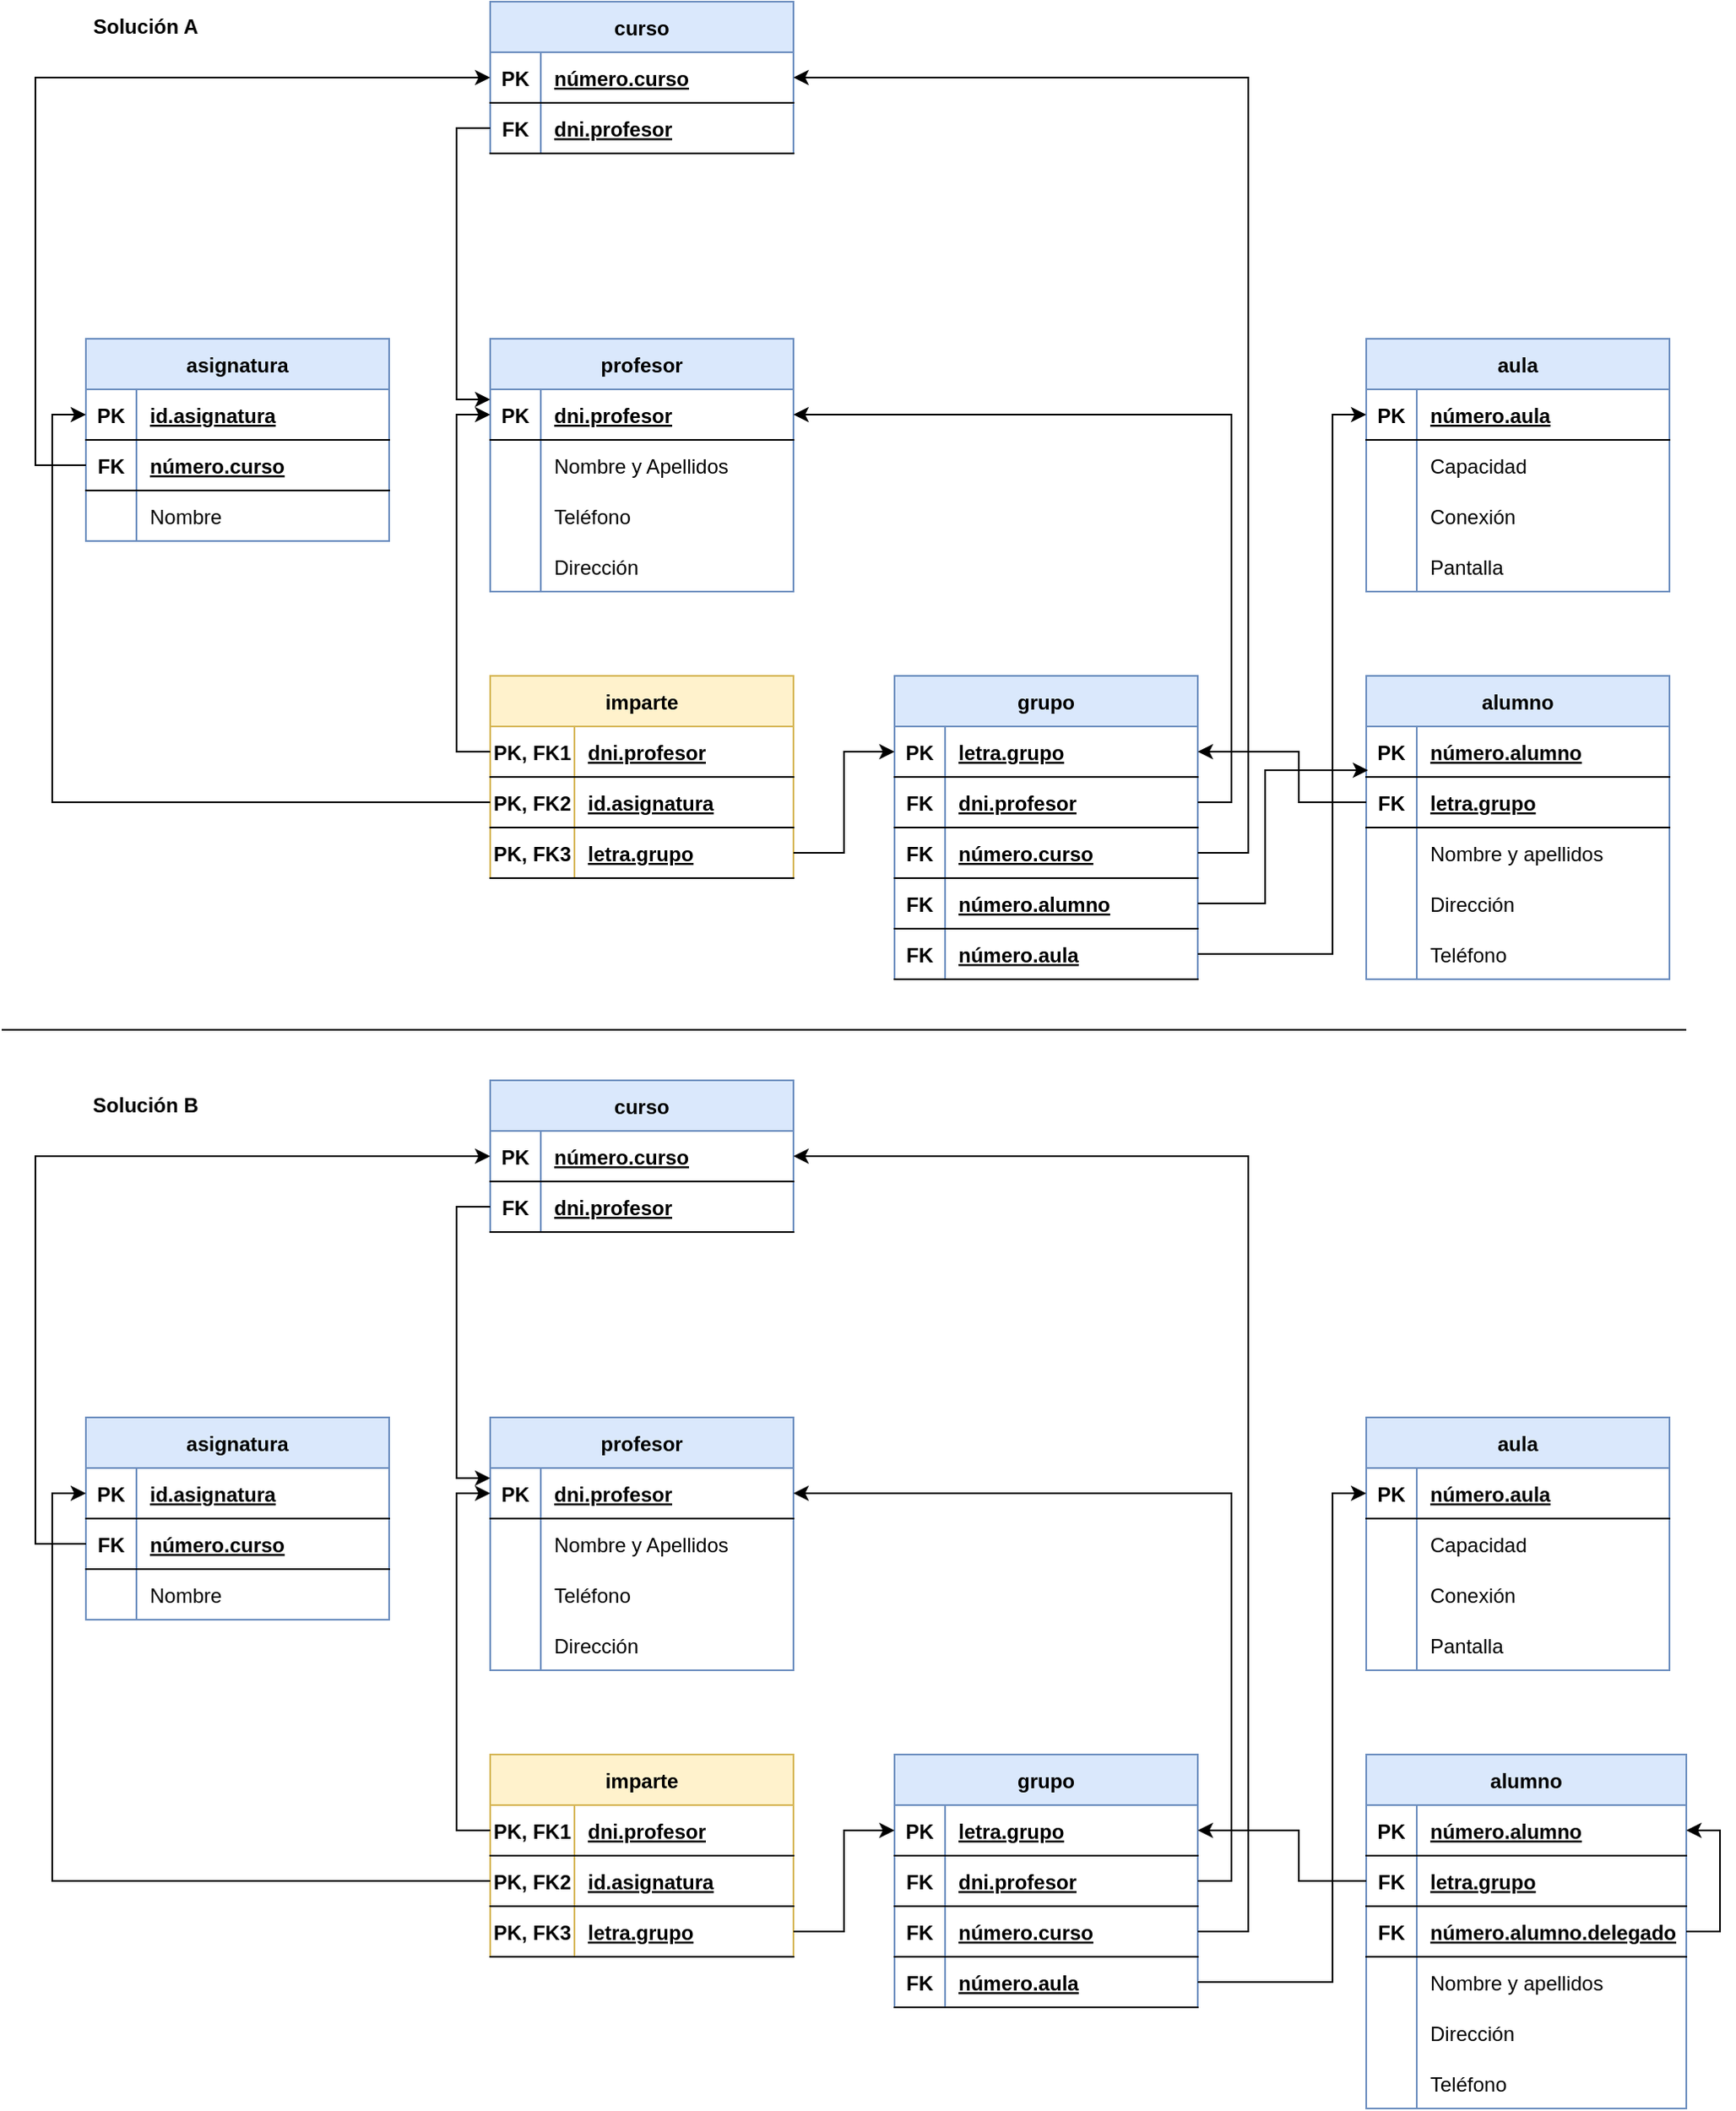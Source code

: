 <mxfile version="20.5.3" type="github">
  <diagram id="wYaWdW8A2PJdJbpHuxRH" name="Ejercicio 12">
    <mxGraphModel dx="1673" dy="907" grid="1" gridSize="10" guides="1" tooltips="1" connect="1" arrows="1" fold="1" page="1" pageScale="1" pageWidth="827" pageHeight="1169" math="0" shadow="0">
      <root>
        <mxCell id="0" />
        <mxCell id="1" parent="0" />
        <mxCell id="U52Y8a5yrGxYkL_V11Pb-1" value="profesor" style="shape=table;startSize=30;container=1;collapsible=1;childLayout=tableLayout;fixedRows=1;rowLines=0;fontStyle=1;align=center;resizeLast=1;fillColor=#dae8fc;strokeColor=#6c8ebf;" parent="1" vertex="1">
          <mxGeometry x="290" y="280" width="180" height="150" as="geometry" />
        </mxCell>
        <mxCell id="U52Y8a5yrGxYkL_V11Pb-2" value="" style="shape=tableRow;horizontal=0;startSize=0;swimlaneHead=0;swimlaneBody=0;fillColor=none;collapsible=0;dropTarget=0;points=[[0,0.5],[1,0.5]];portConstraint=eastwest;top=0;left=0;right=0;bottom=1;" parent="U52Y8a5yrGxYkL_V11Pb-1" vertex="1">
          <mxGeometry y="30" width="180" height="30" as="geometry" />
        </mxCell>
        <mxCell id="U52Y8a5yrGxYkL_V11Pb-3" value="PK" style="shape=partialRectangle;connectable=0;fillColor=none;top=0;left=0;bottom=0;right=0;fontStyle=1;overflow=hidden;" parent="U52Y8a5yrGxYkL_V11Pb-2" vertex="1">
          <mxGeometry width="30" height="30" as="geometry">
            <mxRectangle width="30" height="30" as="alternateBounds" />
          </mxGeometry>
        </mxCell>
        <mxCell id="U52Y8a5yrGxYkL_V11Pb-4" value="dni.profesor" style="shape=partialRectangle;connectable=0;fillColor=none;top=0;left=0;bottom=0;right=0;align=left;spacingLeft=6;fontStyle=5;overflow=hidden;" parent="U52Y8a5yrGxYkL_V11Pb-2" vertex="1">
          <mxGeometry x="30" width="150" height="30" as="geometry">
            <mxRectangle width="150" height="30" as="alternateBounds" />
          </mxGeometry>
        </mxCell>
        <mxCell id="U52Y8a5yrGxYkL_V11Pb-5" value="" style="shape=tableRow;horizontal=0;startSize=0;swimlaneHead=0;swimlaneBody=0;fillColor=none;collapsible=0;dropTarget=0;points=[[0,0.5],[1,0.5]];portConstraint=eastwest;top=0;left=0;right=0;bottom=0;" parent="U52Y8a5yrGxYkL_V11Pb-1" vertex="1">
          <mxGeometry y="60" width="180" height="30" as="geometry" />
        </mxCell>
        <mxCell id="U52Y8a5yrGxYkL_V11Pb-6" value="" style="shape=partialRectangle;connectable=0;fillColor=none;top=0;left=0;bottom=0;right=0;editable=1;overflow=hidden;" parent="U52Y8a5yrGxYkL_V11Pb-5" vertex="1">
          <mxGeometry width="30" height="30" as="geometry">
            <mxRectangle width="30" height="30" as="alternateBounds" />
          </mxGeometry>
        </mxCell>
        <mxCell id="U52Y8a5yrGxYkL_V11Pb-7" value="Nombre y Apellidos" style="shape=partialRectangle;connectable=0;fillColor=none;top=0;left=0;bottom=0;right=0;align=left;spacingLeft=6;overflow=hidden;" parent="U52Y8a5yrGxYkL_V11Pb-5" vertex="1">
          <mxGeometry x="30" width="150" height="30" as="geometry">
            <mxRectangle width="150" height="30" as="alternateBounds" />
          </mxGeometry>
        </mxCell>
        <mxCell id="U52Y8a5yrGxYkL_V11Pb-8" value="" style="shape=tableRow;horizontal=0;startSize=0;swimlaneHead=0;swimlaneBody=0;fillColor=none;collapsible=0;dropTarget=0;points=[[0,0.5],[1,0.5]];portConstraint=eastwest;top=0;left=0;right=0;bottom=0;" parent="U52Y8a5yrGxYkL_V11Pb-1" vertex="1">
          <mxGeometry y="90" width="180" height="30" as="geometry" />
        </mxCell>
        <mxCell id="U52Y8a5yrGxYkL_V11Pb-9" value="" style="shape=partialRectangle;connectable=0;fillColor=none;top=0;left=0;bottom=0;right=0;editable=1;overflow=hidden;" parent="U52Y8a5yrGxYkL_V11Pb-8" vertex="1">
          <mxGeometry width="30" height="30" as="geometry">
            <mxRectangle width="30" height="30" as="alternateBounds" />
          </mxGeometry>
        </mxCell>
        <mxCell id="U52Y8a5yrGxYkL_V11Pb-10" value="Teléfono" style="shape=partialRectangle;connectable=0;fillColor=none;top=0;left=0;bottom=0;right=0;align=left;spacingLeft=6;overflow=hidden;" parent="U52Y8a5yrGxYkL_V11Pb-8" vertex="1">
          <mxGeometry x="30" width="150" height="30" as="geometry">
            <mxRectangle width="150" height="30" as="alternateBounds" />
          </mxGeometry>
        </mxCell>
        <mxCell id="U52Y8a5yrGxYkL_V11Pb-11" value="" style="shape=tableRow;horizontal=0;startSize=0;swimlaneHead=0;swimlaneBody=0;fillColor=none;collapsible=0;dropTarget=0;points=[[0,0.5],[1,0.5]];portConstraint=eastwest;top=0;left=0;right=0;bottom=0;" parent="U52Y8a5yrGxYkL_V11Pb-1" vertex="1">
          <mxGeometry y="120" width="180" height="30" as="geometry" />
        </mxCell>
        <mxCell id="U52Y8a5yrGxYkL_V11Pb-12" value="" style="shape=partialRectangle;connectable=0;fillColor=none;top=0;left=0;bottom=0;right=0;editable=1;overflow=hidden;" parent="U52Y8a5yrGxYkL_V11Pb-11" vertex="1">
          <mxGeometry width="30" height="30" as="geometry">
            <mxRectangle width="30" height="30" as="alternateBounds" />
          </mxGeometry>
        </mxCell>
        <mxCell id="U52Y8a5yrGxYkL_V11Pb-13" value="Dirección" style="shape=partialRectangle;connectable=0;fillColor=none;top=0;left=0;bottom=0;right=0;align=left;spacingLeft=6;overflow=hidden;" parent="U52Y8a5yrGxYkL_V11Pb-11" vertex="1">
          <mxGeometry x="30" width="150" height="30" as="geometry">
            <mxRectangle width="150" height="30" as="alternateBounds" />
          </mxGeometry>
        </mxCell>
        <mxCell id="U52Y8a5yrGxYkL_V11Pb-14" value="curso" style="shape=table;startSize=30;container=1;collapsible=1;childLayout=tableLayout;fixedRows=1;rowLines=0;fontStyle=1;align=center;resizeLast=1;fillColor=#dae8fc;strokeColor=#6c8ebf;" parent="1" vertex="1">
          <mxGeometry x="290" y="80" width="180" height="90" as="geometry" />
        </mxCell>
        <mxCell id="U52Y8a5yrGxYkL_V11Pb-15" value="" style="shape=tableRow;horizontal=0;startSize=0;swimlaneHead=0;swimlaneBody=0;fillColor=none;collapsible=0;dropTarget=0;points=[[0,0.5],[1,0.5]];portConstraint=eastwest;top=0;left=0;right=0;bottom=1;" parent="U52Y8a5yrGxYkL_V11Pb-14" vertex="1">
          <mxGeometry y="30" width="180" height="30" as="geometry" />
        </mxCell>
        <mxCell id="U52Y8a5yrGxYkL_V11Pb-16" value="PK" style="shape=partialRectangle;connectable=0;fillColor=none;top=0;left=0;bottom=0;right=0;fontStyle=1;overflow=hidden;" parent="U52Y8a5yrGxYkL_V11Pb-15" vertex="1">
          <mxGeometry width="30" height="30" as="geometry">
            <mxRectangle width="30" height="30" as="alternateBounds" />
          </mxGeometry>
        </mxCell>
        <mxCell id="U52Y8a5yrGxYkL_V11Pb-17" value="número.curso" style="shape=partialRectangle;connectable=0;fillColor=none;top=0;left=0;bottom=0;right=0;align=left;spacingLeft=6;fontStyle=5;overflow=hidden;" parent="U52Y8a5yrGxYkL_V11Pb-15" vertex="1">
          <mxGeometry x="30" width="150" height="30" as="geometry">
            <mxRectangle width="150" height="30" as="alternateBounds" />
          </mxGeometry>
        </mxCell>
        <mxCell id="U52Y8a5yrGxYkL_V11Pb-40" value="" style="shape=tableRow;horizontal=0;startSize=0;swimlaneHead=0;swimlaneBody=0;fillColor=none;collapsible=0;dropTarget=0;points=[[0,0.5],[1,0.5]];portConstraint=eastwest;top=0;left=0;right=0;bottom=1;" parent="U52Y8a5yrGxYkL_V11Pb-14" vertex="1">
          <mxGeometry y="60" width="180" height="30" as="geometry" />
        </mxCell>
        <mxCell id="U52Y8a5yrGxYkL_V11Pb-41" value="FK" style="shape=partialRectangle;connectable=0;fillColor=none;top=0;left=0;bottom=0;right=0;fontStyle=1;overflow=hidden;" parent="U52Y8a5yrGxYkL_V11Pb-40" vertex="1">
          <mxGeometry width="30" height="30" as="geometry">
            <mxRectangle width="30" height="30" as="alternateBounds" />
          </mxGeometry>
        </mxCell>
        <mxCell id="U52Y8a5yrGxYkL_V11Pb-42" value="dni.profesor" style="shape=partialRectangle;connectable=0;fillColor=none;top=0;left=0;bottom=0;right=0;align=left;spacingLeft=6;fontStyle=5;overflow=hidden;" parent="U52Y8a5yrGxYkL_V11Pb-40" vertex="1">
          <mxGeometry x="30" width="150" height="30" as="geometry">
            <mxRectangle width="150" height="30" as="alternateBounds" />
          </mxGeometry>
        </mxCell>
        <mxCell id="U52Y8a5yrGxYkL_V11Pb-27" value="asignatura" style="shape=table;startSize=30;container=1;collapsible=1;childLayout=tableLayout;fixedRows=1;rowLines=0;fontStyle=1;align=center;resizeLast=1;fillColor=#dae8fc;strokeColor=#6c8ebf;" parent="1" vertex="1">
          <mxGeometry x="50" y="280" width="180" height="120" as="geometry" />
        </mxCell>
        <mxCell id="U52Y8a5yrGxYkL_V11Pb-28" value="" style="shape=tableRow;horizontal=0;startSize=0;swimlaneHead=0;swimlaneBody=0;fillColor=none;collapsible=0;dropTarget=0;points=[[0,0.5],[1,0.5]];portConstraint=eastwest;top=0;left=0;right=0;bottom=1;" parent="U52Y8a5yrGxYkL_V11Pb-27" vertex="1">
          <mxGeometry y="30" width="180" height="30" as="geometry" />
        </mxCell>
        <mxCell id="U52Y8a5yrGxYkL_V11Pb-29" value="PK" style="shape=partialRectangle;connectable=0;fillColor=none;top=0;left=0;bottom=0;right=0;fontStyle=1;overflow=hidden;" parent="U52Y8a5yrGxYkL_V11Pb-28" vertex="1">
          <mxGeometry width="30" height="30" as="geometry">
            <mxRectangle width="30" height="30" as="alternateBounds" />
          </mxGeometry>
        </mxCell>
        <mxCell id="U52Y8a5yrGxYkL_V11Pb-30" value="id.asignatura" style="shape=partialRectangle;connectable=0;fillColor=none;top=0;left=0;bottom=0;right=0;align=left;spacingLeft=6;fontStyle=5;overflow=hidden;" parent="U52Y8a5yrGxYkL_V11Pb-28" vertex="1">
          <mxGeometry x="30" width="150" height="30" as="geometry">
            <mxRectangle width="150" height="30" as="alternateBounds" />
          </mxGeometry>
        </mxCell>
        <mxCell id="U52Y8a5yrGxYkL_V11Pb-45" value="" style="shape=tableRow;horizontal=0;startSize=0;swimlaneHead=0;swimlaneBody=0;fillColor=none;collapsible=0;dropTarget=0;points=[[0,0.5],[1,0.5]];portConstraint=eastwest;top=0;left=0;right=0;bottom=1;" parent="U52Y8a5yrGxYkL_V11Pb-27" vertex="1">
          <mxGeometry y="60" width="180" height="30" as="geometry" />
        </mxCell>
        <mxCell id="U52Y8a5yrGxYkL_V11Pb-46" value="FK" style="shape=partialRectangle;connectable=0;fillColor=none;top=0;left=0;bottom=0;right=0;fontStyle=1;overflow=hidden;" parent="U52Y8a5yrGxYkL_V11Pb-45" vertex="1">
          <mxGeometry width="30" height="30" as="geometry">
            <mxRectangle width="30" height="30" as="alternateBounds" />
          </mxGeometry>
        </mxCell>
        <mxCell id="U52Y8a5yrGxYkL_V11Pb-47" value="número.curso" style="shape=partialRectangle;connectable=0;fillColor=none;top=0;left=0;bottom=0;right=0;align=left;spacingLeft=6;fontStyle=5;overflow=hidden;" parent="U52Y8a5yrGxYkL_V11Pb-45" vertex="1">
          <mxGeometry x="30" width="150" height="30" as="geometry">
            <mxRectangle width="150" height="30" as="alternateBounds" />
          </mxGeometry>
        </mxCell>
        <mxCell id="U52Y8a5yrGxYkL_V11Pb-31" value="" style="shape=tableRow;horizontal=0;startSize=0;swimlaneHead=0;swimlaneBody=0;fillColor=none;collapsible=0;dropTarget=0;points=[[0,0.5],[1,0.5]];portConstraint=eastwest;top=0;left=0;right=0;bottom=0;" parent="U52Y8a5yrGxYkL_V11Pb-27" vertex="1">
          <mxGeometry y="90" width="180" height="30" as="geometry" />
        </mxCell>
        <mxCell id="U52Y8a5yrGxYkL_V11Pb-32" value="" style="shape=partialRectangle;connectable=0;fillColor=none;top=0;left=0;bottom=0;right=0;editable=1;overflow=hidden;" parent="U52Y8a5yrGxYkL_V11Pb-31" vertex="1">
          <mxGeometry width="30" height="30" as="geometry">
            <mxRectangle width="30" height="30" as="alternateBounds" />
          </mxGeometry>
        </mxCell>
        <mxCell id="U52Y8a5yrGxYkL_V11Pb-33" value="Nombre" style="shape=partialRectangle;connectable=0;fillColor=none;top=0;left=0;bottom=0;right=0;align=left;spacingLeft=6;overflow=hidden;" parent="U52Y8a5yrGxYkL_V11Pb-31" vertex="1">
          <mxGeometry x="30" width="150" height="30" as="geometry">
            <mxRectangle width="150" height="30" as="alternateBounds" />
          </mxGeometry>
        </mxCell>
        <mxCell id="U52Y8a5yrGxYkL_V11Pb-43" style="edgeStyle=orthogonalEdgeStyle;rounded=0;orthogonalLoop=1;jettySize=auto;html=1;exitX=0;exitY=0.5;exitDx=0;exitDy=0;entryX=0;entryY=0.2;entryDx=0;entryDy=0;entryPerimeter=0;" parent="1" source="U52Y8a5yrGxYkL_V11Pb-40" target="U52Y8a5yrGxYkL_V11Pb-2" edge="1">
          <mxGeometry relative="1" as="geometry" />
        </mxCell>
        <mxCell id="U52Y8a5yrGxYkL_V11Pb-48" style="edgeStyle=orthogonalEdgeStyle;rounded=0;orthogonalLoop=1;jettySize=auto;html=1;exitX=0;exitY=0.5;exitDx=0;exitDy=0;entryX=0;entryY=0.5;entryDx=0;entryDy=0;" parent="1" source="U52Y8a5yrGxYkL_V11Pb-45" target="U52Y8a5yrGxYkL_V11Pb-15" edge="1">
          <mxGeometry relative="1" as="geometry">
            <Array as="points">
              <mxPoint x="20" y="355" />
              <mxPoint x="20" y="125" />
            </Array>
          </mxGeometry>
        </mxCell>
        <mxCell id="U52Y8a5yrGxYkL_V11Pb-49" value="imparte" style="shape=table;startSize=30;container=1;collapsible=1;childLayout=tableLayout;fixedRows=1;rowLines=0;fontStyle=1;align=center;resizeLast=1;fillColor=#fff2cc;strokeColor=#d6b656;" parent="1" vertex="1">
          <mxGeometry x="290" y="480" width="180" height="120" as="geometry" />
        </mxCell>
        <mxCell id="U52Y8a5yrGxYkL_V11Pb-50" value="" style="shape=tableRow;horizontal=0;startSize=0;swimlaneHead=0;swimlaneBody=0;fillColor=none;collapsible=0;dropTarget=0;points=[[0,0.5],[1,0.5]];portConstraint=eastwest;top=0;left=0;right=0;bottom=1;" parent="U52Y8a5yrGxYkL_V11Pb-49" vertex="1">
          <mxGeometry y="30" width="180" height="30" as="geometry" />
        </mxCell>
        <mxCell id="U52Y8a5yrGxYkL_V11Pb-51" value="PK, FK1" style="shape=partialRectangle;connectable=0;fillColor=none;top=0;left=0;bottom=0;right=0;fontStyle=1;overflow=hidden;" parent="U52Y8a5yrGxYkL_V11Pb-50" vertex="1">
          <mxGeometry width="50" height="30" as="geometry">
            <mxRectangle width="50" height="30" as="alternateBounds" />
          </mxGeometry>
        </mxCell>
        <mxCell id="U52Y8a5yrGxYkL_V11Pb-52" value="dni.profesor" style="shape=partialRectangle;connectable=0;fillColor=none;top=0;left=0;bottom=0;right=0;align=left;spacingLeft=6;fontStyle=5;overflow=hidden;" parent="U52Y8a5yrGxYkL_V11Pb-50" vertex="1">
          <mxGeometry x="50" width="130" height="30" as="geometry">
            <mxRectangle width="130" height="30" as="alternateBounds" />
          </mxGeometry>
        </mxCell>
        <mxCell id="U52Y8a5yrGxYkL_V11Pb-62" value="" style="shape=tableRow;horizontal=0;startSize=0;swimlaneHead=0;swimlaneBody=0;fillColor=none;collapsible=0;dropTarget=0;points=[[0,0.5],[1,0.5]];portConstraint=eastwest;top=0;left=0;right=0;bottom=1;" parent="U52Y8a5yrGxYkL_V11Pb-49" vertex="1">
          <mxGeometry y="60" width="180" height="30" as="geometry" />
        </mxCell>
        <mxCell id="U52Y8a5yrGxYkL_V11Pb-63" value="PK, FK2" style="shape=partialRectangle;connectable=0;fillColor=none;top=0;left=0;bottom=0;right=0;fontStyle=1;overflow=hidden;" parent="U52Y8a5yrGxYkL_V11Pb-62" vertex="1">
          <mxGeometry width="50" height="30" as="geometry">
            <mxRectangle width="50" height="30" as="alternateBounds" />
          </mxGeometry>
        </mxCell>
        <mxCell id="U52Y8a5yrGxYkL_V11Pb-64" value="id.asignatura" style="shape=partialRectangle;connectable=0;fillColor=none;top=0;left=0;bottom=0;right=0;align=left;spacingLeft=6;fontStyle=5;overflow=hidden;" parent="U52Y8a5yrGxYkL_V11Pb-62" vertex="1">
          <mxGeometry x="50" width="130" height="30" as="geometry">
            <mxRectangle width="130" height="30" as="alternateBounds" />
          </mxGeometry>
        </mxCell>
        <mxCell id="U52Y8a5yrGxYkL_V11Pb-65" value="" style="shape=tableRow;horizontal=0;startSize=0;swimlaneHead=0;swimlaneBody=0;fillColor=none;collapsible=0;dropTarget=0;points=[[0,0.5],[1,0.5]];portConstraint=eastwest;top=0;left=0;right=0;bottom=1;" parent="U52Y8a5yrGxYkL_V11Pb-49" vertex="1">
          <mxGeometry y="90" width="180" height="30" as="geometry" />
        </mxCell>
        <mxCell id="U52Y8a5yrGxYkL_V11Pb-66" value="PK, FK3" style="shape=partialRectangle;connectable=0;fillColor=none;top=0;left=0;bottom=0;right=0;fontStyle=1;overflow=hidden;" parent="U52Y8a5yrGxYkL_V11Pb-65" vertex="1">
          <mxGeometry width="50" height="30" as="geometry">
            <mxRectangle width="50" height="30" as="alternateBounds" />
          </mxGeometry>
        </mxCell>
        <mxCell id="U52Y8a5yrGxYkL_V11Pb-67" value="letra.grupo" style="shape=partialRectangle;connectable=0;fillColor=none;top=0;left=0;bottom=0;right=0;align=left;spacingLeft=6;fontStyle=5;overflow=hidden;" parent="U52Y8a5yrGxYkL_V11Pb-65" vertex="1">
          <mxGeometry x="50" width="130" height="30" as="geometry">
            <mxRectangle width="130" height="30" as="alternateBounds" />
          </mxGeometry>
        </mxCell>
        <mxCell id="U52Y8a5yrGxYkL_V11Pb-68" style="edgeStyle=orthogonalEdgeStyle;rounded=0;orthogonalLoop=1;jettySize=auto;html=1;exitX=0;exitY=0.5;exitDx=0;exitDy=0;entryX=0;entryY=0.5;entryDx=0;entryDy=0;" parent="1" source="U52Y8a5yrGxYkL_V11Pb-50" target="U52Y8a5yrGxYkL_V11Pb-2" edge="1">
          <mxGeometry relative="1" as="geometry" />
        </mxCell>
        <mxCell id="U52Y8a5yrGxYkL_V11Pb-69" style="edgeStyle=orthogonalEdgeStyle;rounded=0;orthogonalLoop=1;jettySize=auto;html=1;exitX=0;exitY=0.5;exitDx=0;exitDy=0;entryX=0;entryY=0.5;entryDx=0;entryDy=0;" parent="1" source="U52Y8a5yrGxYkL_V11Pb-62" target="U52Y8a5yrGxYkL_V11Pb-28" edge="1">
          <mxGeometry relative="1" as="geometry" />
        </mxCell>
        <mxCell id="U52Y8a5yrGxYkL_V11Pb-70" value="grupo" style="shape=table;startSize=30;container=1;collapsible=1;childLayout=tableLayout;fixedRows=1;rowLines=0;fontStyle=1;align=center;resizeLast=1;fillColor=#dae8fc;strokeColor=#6c8ebf;" parent="1" vertex="1">
          <mxGeometry x="530" y="480" width="180" height="180" as="geometry" />
        </mxCell>
        <mxCell id="U52Y8a5yrGxYkL_V11Pb-71" value="" style="shape=tableRow;horizontal=0;startSize=0;swimlaneHead=0;swimlaneBody=0;fillColor=none;collapsible=0;dropTarget=0;points=[[0,0.5],[1,0.5]];portConstraint=eastwest;top=0;left=0;right=0;bottom=1;" parent="U52Y8a5yrGxYkL_V11Pb-70" vertex="1">
          <mxGeometry y="30" width="180" height="30" as="geometry" />
        </mxCell>
        <mxCell id="U52Y8a5yrGxYkL_V11Pb-72" value="PK" style="shape=partialRectangle;connectable=0;fillColor=none;top=0;left=0;bottom=0;right=0;fontStyle=1;overflow=hidden;" parent="U52Y8a5yrGxYkL_V11Pb-71" vertex="1">
          <mxGeometry width="30" height="30" as="geometry">
            <mxRectangle width="30" height="30" as="alternateBounds" />
          </mxGeometry>
        </mxCell>
        <mxCell id="U52Y8a5yrGxYkL_V11Pb-73" value="letra.grupo" style="shape=partialRectangle;connectable=0;fillColor=none;top=0;left=0;bottom=0;right=0;align=left;spacingLeft=6;fontStyle=5;overflow=hidden;" parent="U52Y8a5yrGxYkL_V11Pb-71" vertex="1">
          <mxGeometry x="30" width="150" height="30" as="geometry">
            <mxRectangle width="150" height="30" as="alternateBounds" />
          </mxGeometry>
        </mxCell>
        <mxCell id="U52Y8a5yrGxYkL_V11Pb-84" value="" style="shape=tableRow;horizontal=0;startSize=0;swimlaneHead=0;swimlaneBody=0;fillColor=none;collapsible=0;dropTarget=0;points=[[0,0.5],[1,0.5]];portConstraint=eastwest;top=0;left=0;right=0;bottom=1;" parent="U52Y8a5yrGxYkL_V11Pb-70" vertex="1">
          <mxGeometry y="60" width="180" height="30" as="geometry" />
        </mxCell>
        <mxCell id="U52Y8a5yrGxYkL_V11Pb-85" value="FK" style="shape=partialRectangle;connectable=0;fillColor=none;top=0;left=0;bottom=0;right=0;fontStyle=1;overflow=hidden;" parent="U52Y8a5yrGxYkL_V11Pb-84" vertex="1">
          <mxGeometry width="30" height="30" as="geometry">
            <mxRectangle width="30" height="30" as="alternateBounds" />
          </mxGeometry>
        </mxCell>
        <mxCell id="U52Y8a5yrGxYkL_V11Pb-86" value="dni.profesor" style="shape=partialRectangle;connectable=0;fillColor=none;top=0;left=0;bottom=0;right=0;align=left;spacingLeft=6;fontStyle=5;overflow=hidden;" parent="U52Y8a5yrGxYkL_V11Pb-84" vertex="1">
          <mxGeometry x="30" width="150" height="30" as="geometry">
            <mxRectangle width="150" height="30" as="alternateBounds" />
          </mxGeometry>
        </mxCell>
        <mxCell id="U52Y8a5yrGxYkL_V11Pb-88" value="" style="shape=tableRow;horizontal=0;startSize=0;swimlaneHead=0;swimlaneBody=0;fillColor=none;collapsible=0;dropTarget=0;points=[[0,0.5],[1,0.5]];portConstraint=eastwest;top=0;left=0;right=0;bottom=1;" parent="U52Y8a5yrGxYkL_V11Pb-70" vertex="1">
          <mxGeometry y="90" width="180" height="30" as="geometry" />
        </mxCell>
        <mxCell id="U52Y8a5yrGxYkL_V11Pb-89" value="FK" style="shape=partialRectangle;connectable=0;fillColor=none;top=0;left=0;bottom=0;right=0;fontStyle=1;overflow=hidden;" parent="U52Y8a5yrGxYkL_V11Pb-88" vertex="1">
          <mxGeometry width="30" height="30" as="geometry">
            <mxRectangle width="30" height="30" as="alternateBounds" />
          </mxGeometry>
        </mxCell>
        <mxCell id="U52Y8a5yrGxYkL_V11Pb-90" value="número.curso" style="shape=partialRectangle;connectable=0;fillColor=none;top=0;left=0;bottom=0;right=0;align=left;spacingLeft=6;fontStyle=5;overflow=hidden;" parent="U52Y8a5yrGxYkL_V11Pb-88" vertex="1">
          <mxGeometry x="30" width="150" height="30" as="geometry">
            <mxRectangle width="150" height="30" as="alternateBounds" />
          </mxGeometry>
        </mxCell>
        <mxCell id="U52Y8a5yrGxYkL_V11Pb-109" value="" style="shape=tableRow;horizontal=0;startSize=0;swimlaneHead=0;swimlaneBody=0;fillColor=none;collapsible=0;dropTarget=0;points=[[0,0.5],[1,0.5]];portConstraint=eastwest;top=0;left=0;right=0;bottom=1;" parent="U52Y8a5yrGxYkL_V11Pb-70" vertex="1">
          <mxGeometry y="120" width="180" height="30" as="geometry" />
        </mxCell>
        <mxCell id="U52Y8a5yrGxYkL_V11Pb-110" value="FK" style="shape=partialRectangle;connectable=0;fillColor=none;top=0;left=0;bottom=0;right=0;fontStyle=1;overflow=hidden;" parent="U52Y8a5yrGxYkL_V11Pb-109" vertex="1">
          <mxGeometry width="30" height="30" as="geometry">
            <mxRectangle width="30" height="30" as="alternateBounds" />
          </mxGeometry>
        </mxCell>
        <mxCell id="U52Y8a5yrGxYkL_V11Pb-111" value="número.alumno" style="shape=partialRectangle;connectable=0;fillColor=none;top=0;left=0;bottom=0;right=0;align=left;spacingLeft=6;fontStyle=5;overflow=hidden;" parent="U52Y8a5yrGxYkL_V11Pb-109" vertex="1">
          <mxGeometry x="30" width="150" height="30" as="geometry">
            <mxRectangle width="150" height="30" as="alternateBounds" />
          </mxGeometry>
        </mxCell>
        <mxCell id="U52Y8a5yrGxYkL_V11Pb-127" value="" style="shape=tableRow;horizontal=0;startSize=0;swimlaneHead=0;swimlaneBody=0;fillColor=none;collapsible=0;dropTarget=0;points=[[0,0.5],[1,0.5]];portConstraint=eastwest;top=0;left=0;right=0;bottom=1;" parent="U52Y8a5yrGxYkL_V11Pb-70" vertex="1">
          <mxGeometry y="150" width="180" height="30" as="geometry" />
        </mxCell>
        <mxCell id="U52Y8a5yrGxYkL_V11Pb-128" value="FK" style="shape=partialRectangle;connectable=0;fillColor=none;top=0;left=0;bottom=0;right=0;fontStyle=1;overflow=hidden;" parent="U52Y8a5yrGxYkL_V11Pb-127" vertex="1">
          <mxGeometry width="30" height="30" as="geometry">
            <mxRectangle width="30" height="30" as="alternateBounds" />
          </mxGeometry>
        </mxCell>
        <mxCell id="U52Y8a5yrGxYkL_V11Pb-129" value="número.aula" style="shape=partialRectangle;connectable=0;fillColor=none;top=0;left=0;bottom=0;right=0;align=left;spacingLeft=6;fontStyle=5;overflow=hidden;" parent="U52Y8a5yrGxYkL_V11Pb-127" vertex="1">
          <mxGeometry x="30" width="150" height="30" as="geometry">
            <mxRectangle width="150" height="30" as="alternateBounds" />
          </mxGeometry>
        </mxCell>
        <mxCell id="U52Y8a5yrGxYkL_V11Pb-83" style="edgeStyle=orthogonalEdgeStyle;rounded=0;orthogonalLoop=1;jettySize=auto;html=1;exitX=1;exitY=0.5;exitDx=0;exitDy=0;entryX=0;entryY=0.5;entryDx=0;entryDy=0;" parent="1" source="U52Y8a5yrGxYkL_V11Pb-65" target="U52Y8a5yrGxYkL_V11Pb-71" edge="1">
          <mxGeometry relative="1" as="geometry" />
        </mxCell>
        <mxCell id="U52Y8a5yrGxYkL_V11Pb-87" style="edgeStyle=orthogonalEdgeStyle;rounded=0;orthogonalLoop=1;jettySize=auto;html=1;exitX=1;exitY=0.5;exitDx=0;exitDy=0;entryX=1;entryY=0.5;entryDx=0;entryDy=0;" parent="1" source="U52Y8a5yrGxYkL_V11Pb-84" target="U52Y8a5yrGxYkL_V11Pb-2" edge="1">
          <mxGeometry relative="1" as="geometry">
            <Array as="points">
              <mxPoint x="730" y="555" />
              <mxPoint x="730" y="325" />
            </Array>
          </mxGeometry>
        </mxCell>
        <mxCell id="U52Y8a5yrGxYkL_V11Pb-91" style="edgeStyle=orthogonalEdgeStyle;rounded=0;orthogonalLoop=1;jettySize=auto;html=1;exitX=1;exitY=0.5;exitDx=0;exitDy=0;entryX=1;entryY=0.5;entryDx=0;entryDy=0;" parent="1" source="U52Y8a5yrGxYkL_V11Pb-88" target="U52Y8a5yrGxYkL_V11Pb-15" edge="1">
          <mxGeometry relative="1" as="geometry">
            <Array as="points">
              <mxPoint x="740" y="585" />
              <mxPoint x="740" y="125" />
            </Array>
          </mxGeometry>
        </mxCell>
        <mxCell id="U52Y8a5yrGxYkL_V11Pb-92" value="alumno" style="shape=table;startSize=30;container=1;collapsible=1;childLayout=tableLayout;fixedRows=1;rowLines=0;fontStyle=1;align=center;resizeLast=1;fillColor=#dae8fc;strokeColor=#6c8ebf;" parent="1" vertex="1">
          <mxGeometry x="810" y="480" width="180" height="180" as="geometry" />
        </mxCell>
        <mxCell id="U52Y8a5yrGxYkL_V11Pb-93" value="" style="shape=tableRow;horizontal=0;startSize=0;swimlaneHead=0;swimlaneBody=0;fillColor=none;collapsible=0;dropTarget=0;points=[[0,0.5],[1,0.5]];portConstraint=eastwest;top=0;left=0;right=0;bottom=1;" parent="U52Y8a5yrGxYkL_V11Pb-92" vertex="1">
          <mxGeometry y="30" width="180" height="30" as="geometry" />
        </mxCell>
        <mxCell id="U52Y8a5yrGxYkL_V11Pb-94" value="PK" style="shape=partialRectangle;connectable=0;fillColor=none;top=0;left=0;bottom=0;right=0;fontStyle=1;overflow=hidden;" parent="U52Y8a5yrGxYkL_V11Pb-93" vertex="1">
          <mxGeometry width="30" height="30" as="geometry">
            <mxRectangle width="30" height="30" as="alternateBounds" />
          </mxGeometry>
        </mxCell>
        <mxCell id="U52Y8a5yrGxYkL_V11Pb-95" value="número.alumno" style="shape=partialRectangle;connectable=0;fillColor=none;top=0;left=0;bottom=0;right=0;align=left;spacingLeft=6;fontStyle=5;overflow=hidden;" parent="U52Y8a5yrGxYkL_V11Pb-93" vertex="1">
          <mxGeometry x="30" width="150" height="30" as="geometry">
            <mxRectangle width="150" height="30" as="alternateBounds" />
          </mxGeometry>
        </mxCell>
        <mxCell id="U52Y8a5yrGxYkL_V11Pb-105" value="" style="shape=tableRow;horizontal=0;startSize=0;swimlaneHead=0;swimlaneBody=0;fillColor=none;collapsible=0;dropTarget=0;points=[[0,0.5],[1,0.5]];portConstraint=eastwest;top=0;left=0;right=0;bottom=1;" parent="U52Y8a5yrGxYkL_V11Pb-92" vertex="1">
          <mxGeometry y="60" width="180" height="30" as="geometry" />
        </mxCell>
        <mxCell id="U52Y8a5yrGxYkL_V11Pb-106" value="FK" style="shape=partialRectangle;connectable=0;fillColor=none;top=0;left=0;bottom=0;right=0;fontStyle=1;overflow=hidden;" parent="U52Y8a5yrGxYkL_V11Pb-105" vertex="1">
          <mxGeometry width="30" height="30" as="geometry">
            <mxRectangle width="30" height="30" as="alternateBounds" />
          </mxGeometry>
        </mxCell>
        <mxCell id="U52Y8a5yrGxYkL_V11Pb-107" value="letra.grupo" style="shape=partialRectangle;connectable=0;fillColor=none;top=0;left=0;bottom=0;right=0;align=left;spacingLeft=6;fontStyle=5;overflow=hidden;" parent="U52Y8a5yrGxYkL_V11Pb-105" vertex="1">
          <mxGeometry x="30" width="150" height="30" as="geometry">
            <mxRectangle width="150" height="30" as="alternateBounds" />
          </mxGeometry>
        </mxCell>
        <mxCell id="U52Y8a5yrGxYkL_V11Pb-96" value="" style="shape=tableRow;horizontal=0;startSize=0;swimlaneHead=0;swimlaneBody=0;fillColor=none;collapsible=0;dropTarget=0;points=[[0,0.5],[1,0.5]];portConstraint=eastwest;top=0;left=0;right=0;bottom=0;" parent="U52Y8a5yrGxYkL_V11Pb-92" vertex="1">
          <mxGeometry y="90" width="180" height="30" as="geometry" />
        </mxCell>
        <mxCell id="U52Y8a5yrGxYkL_V11Pb-97" value="" style="shape=partialRectangle;connectable=0;fillColor=none;top=0;left=0;bottom=0;right=0;editable=1;overflow=hidden;" parent="U52Y8a5yrGxYkL_V11Pb-96" vertex="1">
          <mxGeometry width="30" height="30" as="geometry">
            <mxRectangle width="30" height="30" as="alternateBounds" />
          </mxGeometry>
        </mxCell>
        <mxCell id="U52Y8a5yrGxYkL_V11Pb-98" value="Nombre y apellidos" style="shape=partialRectangle;connectable=0;fillColor=none;top=0;left=0;bottom=0;right=0;align=left;spacingLeft=6;overflow=hidden;" parent="U52Y8a5yrGxYkL_V11Pb-96" vertex="1">
          <mxGeometry x="30" width="150" height="30" as="geometry">
            <mxRectangle width="150" height="30" as="alternateBounds" />
          </mxGeometry>
        </mxCell>
        <mxCell id="U52Y8a5yrGxYkL_V11Pb-99" value="" style="shape=tableRow;horizontal=0;startSize=0;swimlaneHead=0;swimlaneBody=0;fillColor=none;collapsible=0;dropTarget=0;points=[[0,0.5],[1,0.5]];portConstraint=eastwest;top=0;left=0;right=0;bottom=0;" parent="U52Y8a5yrGxYkL_V11Pb-92" vertex="1">
          <mxGeometry y="120" width="180" height="30" as="geometry" />
        </mxCell>
        <mxCell id="U52Y8a5yrGxYkL_V11Pb-100" value="" style="shape=partialRectangle;connectable=0;fillColor=none;top=0;left=0;bottom=0;right=0;editable=1;overflow=hidden;" parent="U52Y8a5yrGxYkL_V11Pb-99" vertex="1">
          <mxGeometry width="30" height="30" as="geometry">
            <mxRectangle width="30" height="30" as="alternateBounds" />
          </mxGeometry>
        </mxCell>
        <mxCell id="U52Y8a5yrGxYkL_V11Pb-101" value="Dirección" style="shape=partialRectangle;connectable=0;fillColor=none;top=0;left=0;bottom=0;right=0;align=left;spacingLeft=6;overflow=hidden;" parent="U52Y8a5yrGxYkL_V11Pb-99" vertex="1">
          <mxGeometry x="30" width="150" height="30" as="geometry">
            <mxRectangle width="150" height="30" as="alternateBounds" />
          </mxGeometry>
        </mxCell>
        <mxCell id="U52Y8a5yrGxYkL_V11Pb-102" value="" style="shape=tableRow;horizontal=0;startSize=0;swimlaneHead=0;swimlaneBody=0;fillColor=none;collapsible=0;dropTarget=0;points=[[0,0.5],[1,0.5]];portConstraint=eastwest;top=0;left=0;right=0;bottom=0;" parent="U52Y8a5yrGxYkL_V11Pb-92" vertex="1">
          <mxGeometry y="150" width="180" height="30" as="geometry" />
        </mxCell>
        <mxCell id="U52Y8a5yrGxYkL_V11Pb-103" value="" style="shape=partialRectangle;connectable=0;fillColor=none;top=0;left=0;bottom=0;right=0;editable=1;overflow=hidden;" parent="U52Y8a5yrGxYkL_V11Pb-102" vertex="1">
          <mxGeometry width="30" height="30" as="geometry">
            <mxRectangle width="30" height="30" as="alternateBounds" />
          </mxGeometry>
        </mxCell>
        <mxCell id="U52Y8a5yrGxYkL_V11Pb-104" value="Teléfono" style="shape=partialRectangle;connectable=0;fillColor=none;top=0;left=0;bottom=0;right=0;align=left;spacingLeft=6;overflow=hidden;" parent="U52Y8a5yrGxYkL_V11Pb-102" vertex="1">
          <mxGeometry x="30" width="150" height="30" as="geometry">
            <mxRectangle width="150" height="30" as="alternateBounds" />
          </mxGeometry>
        </mxCell>
        <mxCell id="U52Y8a5yrGxYkL_V11Pb-108" style="edgeStyle=orthogonalEdgeStyle;rounded=0;orthogonalLoop=1;jettySize=auto;html=1;exitX=0;exitY=0.5;exitDx=0;exitDy=0;" parent="1" source="U52Y8a5yrGxYkL_V11Pb-105" target="U52Y8a5yrGxYkL_V11Pb-71" edge="1">
          <mxGeometry relative="1" as="geometry">
            <Array as="points">
              <mxPoint x="770" y="555" />
              <mxPoint x="770" y="525" />
            </Array>
          </mxGeometry>
        </mxCell>
        <mxCell id="U52Y8a5yrGxYkL_V11Pb-113" style="edgeStyle=orthogonalEdgeStyle;rounded=0;orthogonalLoop=1;jettySize=auto;html=1;exitX=1;exitY=0.5;exitDx=0;exitDy=0;entryX=0.006;entryY=0.867;entryDx=0;entryDy=0;entryPerimeter=0;" parent="1" source="U52Y8a5yrGxYkL_V11Pb-109" target="U52Y8a5yrGxYkL_V11Pb-93" edge="1">
          <mxGeometry relative="1" as="geometry">
            <Array as="points">
              <mxPoint x="750" y="615" />
              <mxPoint x="750" y="536" />
            </Array>
          </mxGeometry>
        </mxCell>
        <mxCell id="U52Y8a5yrGxYkL_V11Pb-114" value="aula" style="shape=table;startSize=30;container=1;collapsible=1;childLayout=tableLayout;fixedRows=1;rowLines=0;fontStyle=1;align=center;resizeLast=1;fillColor=#dae8fc;strokeColor=#6c8ebf;" parent="1" vertex="1">
          <mxGeometry x="810" y="280" width="180" height="150" as="geometry" />
        </mxCell>
        <mxCell id="U52Y8a5yrGxYkL_V11Pb-115" value="" style="shape=tableRow;horizontal=0;startSize=0;swimlaneHead=0;swimlaneBody=0;fillColor=none;collapsible=0;dropTarget=0;points=[[0,0.5],[1,0.5]];portConstraint=eastwest;top=0;left=0;right=0;bottom=1;" parent="U52Y8a5yrGxYkL_V11Pb-114" vertex="1">
          <mxGeometry y="30" width="180" height="30" as="geometry" />
        </mxCell>
        <mxCell id="U52Y8a5yrGxYkL_V11Pb-116" value="PK" style="shape=partialRectangle;connectable=0;fillColor=none;top=0;left=0;bottom=0;right=0;fontStyle=1;overflow=hidden;" parent="U52Y8a5yrGxYkL_V11Pb-115" vertex="1">
          <mxGeometry width="30" height="30" as="geometry">
            <mxRectangle width="30" height="30" as="alternateBounds" />
          </mxGeometry>
        </mxCell>
        <mxCell id="U52Y8a5yrGxYkL_V11Pb-117" value="número.aula" style="shape=partialRectangle;connectable=0;fillColor=none;top=0;left=0;bottom=0;right=0;align=left;spacingLeft=6;fontStyle=5;overflow=hidden;" parent="U52Y8a5yrGxYkL_V11Pb-115" vertex="1">
          <mxGeometry x="30" width="150" height="30" as="geometry">
            <mxRectangle width="150" height="30" as="alternateBounds" />
          </mxGeometry>
        </mxCell>
        <mxCell id="U52Y8a5yrGxYkL_V11Pb-118" value="" style="shape=tableRow;horizontal=0;startSize=0;swimlaneHead=0;swimlaneBody=0;fillColor=none;collapsible=0;dropTarget=0;points=[[0,0.5],[1,0.5]];portConstraint=eastwest;top=0;left=0;right=0;bottom=0;" parent="U52Y8a5yrGxYkL_V11Pb-114" vertex="1">
          <mxGeometry y="60" width="180" height="30" as="geometry" />
        </mxCell>
        <mxCell id="U52Y8a5yrGxYkL_V11Pb-119" value="" style="shape=partialRectangle;connectable=0;fillColor=none;top=0;left=0;bottom=0;right=0;editable=1;overflow=hidden;" parent="U52Y8a5yrGxYkL_V11Pb-118" vertex="1">
          <mxGeometry width="30" height="30" as="geometry">
            <mxRectangle width="30" height="30" as="alternateBounds" />
          </mxGeometry>
        </mxCell>
        <mxCell id="U52Y8a5yrGxYkL_V11Pb-120" value="Capacidad" style="shape=partialRectangle;connectable=0;fillColor=none;top=0;left=0;bottom=0;right=0;align=left;spacingLeft=6;overflow=hidden;" parent="U52Y8a5yrGxYkL_V11Pb-118" vertex="1">
          <mxGeometry x="30" width="150" height="30" as="geometry">
            <mxRectangle width="150" height="30" as="alternateBounds" />
          </mxGeometry>
        </mxCell>
        <mxCell id="U52Y8a5yrGxYkL_V11Pb-121" value="" style="shape=tableRow;horizontal=0;startSize=0;swimlaneHead=0;swimlaneBody=0;fillColor=none;collapsible=0;dropTarget=0;points=[[0,0.5],[1,0.5]];portConstraint=eastwest;top=0;left=0;right=0;bottom=0;" parent="U52Y8a5yrGxYkL_V11Pb-114" vertex="1">
          <mxGeometry y="90" width="180" height="30" as="geometry" />
        </mxCell>
        <mxCell id="U52Y8a5yrGxYkL_V11Pb-122" value="" style="shape=partialRectangle;connectable=0;fillColor=none;top=0;left=0;bottom=0;right=0;editable=1;overflow=hidden;" parent="U52Y8a5yrGxYkL_V11Pb-121" vertex="1">
          <mxGeometry width="30" height="30" as="geometry">
            <mxRectangle width="30" height="30" as="alternateBounds" />
          </mxGeometry>
        </mxCell>
        <mxCell id="U52Y8a5yrGxYkL_V11Pb-123" value="Conexión" style="shape=partialRectangle;connectable=0;fillColor=none;top=0;left=0;bottom=0;right=0;align=left;spacingLeft=6;overflow=hidden;" parent="U52Y8a5yrGxYkL_V11Pb-121" vertex="1">
          <mxGeometry x="30" width="150" height="30" as="geometry">
            <mxRectangle width="150" height="30" as="alternateBounds" />
          </mxGeometry>
        </mxCell>
        <mxCell id="U52Y8a5yrGxYkL_V11Pb-124" value="" style="shape=tableRow;horizontal=0;startSize=0;swimlaneHead=0;swimlaneBody=0;fillColor=none;collapsible=0;dropTarget=0;points=[[0,0.5],[1,0.5]];portConstraint=eastwest;top=0;left=0;right=0;bottom=0;" parent="U52Y8a5yrGxYkL_V11Pb-114" vertex="1">
          <mxGeometry y="120" width="180" height="30" as="geometry" />
        </mxCell>
        <mxCell id="U52Y8a5yrGxYkL_V11Pb-125" value="" style="shape=partialRectangle;connectable=0;fillColor=none;top=0;left=0;bottom=0;right=0;editable=1;overflow=hidden;" parent="U52Y8a5yrGxYkL_V11Pb-124" vertex="1">
          <mxGeometry width="30" height="30" as="geometry">
            <mxRectangle width="30" height="30" as="alternateBounds" />
          </mxGeometry>
        </mxCell>
        <mxCell id="U52Y8a5yrGxYkL_V11Pb-126" value="Pantalla" style="shape=partialRectangle;connectable=0;fillColor=none;top=0;left=0;bottom=0;right=0;align=left;spacingLeft=6;overflow=hidden;" parent="U52Y8a5yrGxYkL_V11Pb-124" vertex="1">
          <mxGeometry x="30" width="150" height="30" as="geometry">
            <mxRectangle width="150" height="30" as="alternateBounds" />
          </mxGeometry>
        </mxCell>
        <mxCell id="U52Y8a5yrGxYkL_V11Pb-130" style="edgeStyle=orthogonalEdgeStyle;rounded=0;orthogonalLoop=1;jettySize=auto;html=1;exitX=1;exitY=0.5;exitDx=0;exitDy=0;entryX=0;entryY=0.5;entryDx=0;entryDy=0;" parent="1" source="U52Y8a5yrGxYkL_V11Pb-127" target="U52Y8a5yrGxYkL_V11Pb-115" edge="1">
          <mxGeometry relative="1" as="geometry">
            <Array as="points">
              <mxPoint x="790" y="645" />
              <mxPoint x="790" y="325" />
            </Array>
          </mxGeometry>
        </mxCell>
        <mxCell id="U52Y8a5yrGxYkL_V11Pb-131" value="Solución A" style="text;html=1;align=center;verticalAlign=middle;resizable=0;points=[];autosize=1;strokeColor=none;fillColor=none;fontStyle=1" parent="1" vertex="1">
          <mxGeometry x="40" y="80" width="90" height="30" as="geometry" />
        </mxCell>
        <mxCell id="RUvTcASMZmfBF1w7QiEp-97" value="" style="endArrow=none;html=1;rounded=0;" edge="1" parent="1">
          <mxGeometry relative="1" as="geometry">
            <mxPoint y="690" as="sourcePoint" />
            <mxPoint x="1000" y="690" as="targetPoint" />
          </mxGeometry>
        </mxCell>
        <mxCell id="RUvTcASMZmfBF1w7QiEp-105" value="profesor" style="shape=table;startSize=30;container=1;collapsible=1;childLayout=tableLayout;fixedRows=1;rowLines=0;fontStyle=1;align=center;resizeLast=1;fillColor=#dae8fc;strokeColor=#6c8ebf;" vertex="1" parent="1">
          <mxGeometry x="290" y="920" width="180" height="150" as="geometry" />
        </mxCell>
        <mxCell id="RUvTcASMZmfBF1w7QiEp-106" value="" style="shape=tableRow;horizontal=0;startSize=0;swimlaneHead=0;swimlaneBody=0;fillColor=none;collapsible=0;dropTarget=0;points=[[0,0.5],[1,0.5]];portConstraint=eastwest;top=0;left=0;right=0;bottom=1;" vertex="1" parent="RUvTcASMZmfBF1w7QiEp-105">
          <mxGeometry y="30" width="180" height="30" as="geometry" />
        </mxCell>
        <mxCell id="RUvTcASMZmfBF1w7QiEp-107" value="PK" style="shape=partialRectangle;connectable=0;fillColor=none;top=0;left=0;bottom=0;right=0;fontStyle=1;overflow=hidden;" vertex="1" parent="RUvTcASMZmfBF1w7QiEp-106">
          <mxGeometry width="30" height="30" as="geometry">
            <mxRectangle width="30" height="30" as="alternateBounds" />
          </mxGeometry>
        </mxCell>
        <mxCell id="RUvTcASMZmfBF1w7QiEp-108" value="dni.profesor" style="shape=partialRectangle;connectable=0;fillColor=none;top=0;left=0;bottom=0;right=0;align=left;spacingLeft=6;fontStyle=5;overflow=hidden;" vertex="1" parent="RUvTcASMZmfBF1w7QiEp-106">
          <mxGeometry x="30" width="150" height="30" as="geometry">
            <mxRectangle width="150" height="30" as="alternateBounds" />
          </mxGeometry>
        </mxCell>
        <mxCell id="RUvTcASMZmfBF1w7QiEp-109" value="" style="shape=tableRow;horizontal=0;startSize=0;swimlaneHead=0;swimlaneBody=0;fillColor=none;collapsible=0;dropTarget=0;points=[[0,0.5],[1,0.5]];portConstraint=eastwest;top=0;left=0;right=0;bottom=0;" vertex="1" parent="RUvTcASMZmfBF1w7QiEp-105">
          <mxGeometry y="60" width="180" height="30" as="geometry" />
        </mxCell>
        <mxCell id="RUvTcASMZmfBF1w7QiEp-110" value="" style="shape=partialRectangle;connectable=0;fillColor=none;top=0;left=0;bottom=0;right=0;editable=1;overflow=hidden;" vertex="1" parent="RUvTcASMZmfBF1w7QiEp-109">
          <mxGeometry width="30" height="30" as="geometry">
            <mxRectangle width="30" height="30" as="alternateBounds" />
          </mxGeometry>
        </mxCell>
        <mxCell id="RUvTcASMZmfBF1w7QiEp-111" value="Nombre y Apellidos" style="shape=partialRectangle;connectable=0;fillColor=none;top=0;left=0;bottom=0;right=0;align=left;spacingLeft=6;overflow=hidden;" vertex="1" parent="RUvTcASMZmfBF1w7QiEp-109">
          <mxGeometry x="30" width="150" height="30" as="geometry">
            <mxRectangle width="150" height="30" as="alternateBounds" />
          </mxGeometry>
        </mxCell>
        <mxCell id="RUvTcASMZmfBF1w7QiEp-112" value="" style="shape=tableRow;horizontal=0;startSize=0;swimlaneHead=0;swimlaneBody=0;fillColor=none;collapsible=0;dropTarget=0;points=[[0,0.5],[1,0.5]];portConstraint=eastwest;top=0;left=0;right=0;bottom=0;" vertex="1" parent="RUvTcASMZmfBF1w7QiEp-105">
          <mxGeometry y="90" width="180" height="30" as="geometry" />
        </mxCell>
        <mxCell id="RUvTcASMZmfBF1w7QiEp-113" value="" style="shape=partialRectangle;connectable=0;fillColor=none;top=0;left=0;bottom=0;right=0;editable=1;overflow=hidden;" vertex="1" parent="RUvTcASMZmfBF1w7QiEp-112">
          <mxGeometry width="30" height="30" as="geometry">
            <mxRectangle width="30" height="30" as="alternateBounds" />
          </mxGeometry>
        </mxCell>
        <mxCell id="RUvTcASMZmfBF1w7QiEp-114" value="Teléfono" style="shape=partialRectangle;connectable=0;fillColor=none;top=0;left=0;bottom=0;right=0;align=left;spacingLeft=6;overflow=hidden;" vertex="1" parent="RUvTcASMZmfBF1w7QiEp-112">
          <mxGeometry x="30" width="150" height="30" as="geometry">
            <mxRectangle width="150" height="30" as="alternateBounds" />
          </mxGeometry>
        </mxCell>
        <mxCell id="RUvTcASMZmfBF1w7QiEp-115" value="" style="shape=tableRow;horizontal=0;startSize=0;swimlaneHead=0;swimlaneBody=0;fillColor=none;collapsible=0;dropTarget=0;points=[[0,0.5],[1,0.5]];portConstraint=eastwest;top=0;left=0;right=0;bottom=0;" vertex="1" parent="RUvTcASMZmfBF1w7QiEp-105">
          <mxGeometry y="120" width="180" height="30" as="geometry" />
        </mxCell>
        <mxCell id="RUvTcASMZmfBF1w7QiEp-116" value="" style="shape=partialRectangle;connectable=0;fillColor=none;top=0;left=0;bottom=0;right=0;editable=1;overflow=hidden;" vertex="1" parent="RUvTcASMZmfBF1w7QiEp-115">
          <mxGeometry width="30" height="30" as="geometry">
            <mxRectangle width="30" height="30" as="alternateBounds" />
          </mxGeometry>
        </mxCell>
        <mxCell id="RUvTcASMZmfBF1w7QiEp-117" value="Dirección" style="shape=partialRectangle;connectable=0;fillColor=none;top=0;left=0;bottom=0;right=0;align=left;spacingLeft=6;overflow=hidden;" vertex="1" parent="RUvTcASMZmfBF1w7QiEp-115">
          <mxGeometry x="30" width="150" height="30" as="geometry">
            <mxRectangle width="150" height="30" as="alternateBounds" />
          </mxGeometry>
        </mxCell>
        <mxCell id="RUvTcASMZmfBF1w7QiEp-118" value="curso" style="shape=table;startSize=30;container=1;collapsible=1;childLayout=tableLayout;fixedRows=1;rowLines=0;fontStyle=1;align=center;resizeLast=1;fillColor=#dae8fc;strokeColor=#6c8ebf;" vertex="1" parent="1">
          <mxGeometry x="290" y="720" width="180" height="90" as="geometry" />
        </mxCell>
        <mxCell id="RUvTcASMZmfBF1w7QiEp-119" value="" style="shape=tableRow;horizontal=0;startSize=0;swimlaneHead=0;swimlaneBody=0;fillColor=none;collapsible=0;dropTarget=0;points=[[0,0.5],[1,0.5]];portConstraint=eastwest;top=0;left=0;right=0;bottom=1;" vertex="1" parent="RUvTcASMZmfBF1w7QiEp-118">
          <mxGeometry y="30" width="180" height="30" as="geometry" />
        </mxCell>
        <mxCell id="RUvTcASMZmfBF1w7QiEp-120" value="PK" style="shape=partialRectangle;connectable=0;fillColor=none;top=0;left=0;bottom=0;right=0;fontStyle=1;overflow=hidden;" vertex="1" parent="RUvTcASMZmfBF1w7QiEp-119">
          <mxGeometry width="30" height="30" as="geometry">
            <mxRectangle width="30" height="30" as="alternateBounds" />
          </mxGeometry>
        </mxCell>
        <mxCell id="RUvTcASMZmfBF1w7QiEp-121" value="número.curso" style="shape=partialRectangle;connectable=0;fillColor=none;top=0;left=0;bottom=0;right=0;align=left;spacingLeft=6;fontStyle=5;overflow=hidden;" vertex="1" parent="RUvTcASMZmfBF1w7QiEp-119">
          <mxGeometry x="30" width="150" height="30" as="geometry">
            <mxRectangle width="150" height="30" as="alternateBounds" />
          </mxGeometry>
        </mxCell>
        <mxCell id="RUvTcASMZmfBF1w7QiEp-122" value="" style="shape=tableRow;horizontal=0;startSize=0;swimlaneHead=0;swimlaneBody=0;fillColor=none;collapsible=0;dropTarget=0;points=[[0,0.5],[1,0.5]];portConstraint=eastwest;top=0;left=0;right=0;bottom=1;" vertex="1" parent="RUvTcASMZmfBF1w7QiEp-118">
          <mxGeometry y="60" width="180" height="30" as="geometry" />
        </mxCell>
        <mxCell id="RUvTcASMZmfBF1w7QiEp-123" value="FK" style="shape=partialRectangle;connectable=0;fillColor=none;top=0;left=0;bottom=0;right=0;fontStyle=1;overflow=hidden;" vertex="1" parent="RUvTcASMZmfBF1w7QiEp-122">
          <mxGeometry width="30" height="30" as="geometry">
            <mxRectangle width="30" height="30" as="alternateBounds" />
          </mxGeometry>
        </mxCell>
        <mxCell id="RUvTcASMZmfBF1w7QiEp-124" value="dni.profesor" style="shape=partialRectangle;connectable=0;fillColor=none;top=0;left=0;bottom=0;right=0;align=left;spacingLeft=6;fontStyle=5;overflow=hidden;" vertex="1" parent="RUvTcASMZmfBF1w7QiEp-122">
          <mxGeometry x="30" width="150" height="30" as="geometry">
            <mxRectangle width="150" height="30" as="alternateBounds" />
          </mxGeometry>
        </mxCell>
        <mxCell id="RUvTcASMZmfBF1w7QiEp-125" value="asignatura" style="shape=table;startSize=30;container=1;collapsible=1;childLayout=tableLayout;fixedRows=1;rowLines=0;fontStyle=1;align=center;resizeLast=1;fillColor=#dae8fc;strokeColor=#6c8ebf;" vertex="1" parent="1">
          <mxGeometry x="50" y="920" width="180" height="120" as="geometry" />
        </mxCell>
        <mxCell id="RUvTcASMZmfBF1w7QiEp-126" value="" style="shape=tableRow;horizontal=0;startSize=0;swimlaneHead=0;swimlaneBody=0;fillColor=none;collapsible=0;dropTarget=0;points=[[0,0.5],[1,0.5]];portConstraint=eastwest;top=0;left=0;right=0;bottom=1;" vertex="1" parent="RUvTcASMZmfBF1w7QiEp-125">
          <mxGeometry y="30" width="180" height="30" as="geometry" />
        </mxCell>
        <mxCell id="RUvTcASMZmfBF1w7QiEp-127" value="PK" style="shape=partialRectangle;connectable=0;fillColor=none;top=0;left=0;bottom=0;right=0;fontStyle=1;overflow=hidden;" vertex="1" parent="RUvTcASMZmfBF1w7QiEp-126">
          <mxGeometry width="30" height="30" as="geometry">
            <mxRectangle width="30" height="30" as="alternateBounds" />
          </mxGeometry>
        </mxCell>
        <mxCell id="RUvTcASMZmfBF1w7QiEp-128" value="id.asignatura" style="shape=partialRectangle;connectable=0;fillColor=none;top=0;left=0;bottom=0;right=0;align=left;spacingLeft=6;fontStyle=5;overflow=hidden;" vertex="1" parent="RUvTcASMZmfBF1w7QiEp-126">
          <mxGeometry x="30" width="150" height="30" as="geometry">
            <mxRectangle width="150" height="30" as="alternateBounds" />
          </mxGeometry>
        </mxCell>
        <mxCell id="RUvTcASMZmfBF1w7QiEp-129" value="" style="shape=tableRow;horizontal=0;startSize=0;swimlaneHead=0;swimlaneBody=0;fillColor=none;collapsible=0;dropTarget=0;points=[[0,0.5],[1,0.5]];portConstraint=eastwest;top=0;left=0;right=0;bottom=1;" vertex="1" parent="RUvTcASMZmfBF1w7QiEp-125">
          <mxGeometry y="60" width="180" height="30" as="geometry" />
        </mxCell>
        <mxCell id="RUvTcASMZmfBF1w7QiEp-130" value="FK" style="shape=partialRectangle;connectable=0;fillColor=none;top=0;left=0;bottom=0;right=0;fontStyle=1;overflow=hidden;" vertex="1" parent="RUvTcASMZmfBF1w7QiEp-129">
          <mxGeometry width="30" height="30" as="geometry">
            <mxRectangle width="30" height="30" as="alternateBounds" />
          </mxGeometry>
        </mxCell>
        <mxCell id="RUvTcASMZmfBF1w7QiEp-131" value="número.curso" style="shape=partialRectangle;connectable=0;fillColor=none;top=0;left=0;bottom=0;right=0;align=left;spacingLeft=6;fontStyle=5;overflow=hidden;" vertex="1" parent="RUvTcASMZmfBF1w7QiEp-129">
          <mxGeometry x="30" width="150" height="30" as="geometry">
            <mxRectangle width="150" height="30" as="alternateBounds" />
          </mxGeometry>
        </mxCell>
        <mxCell id="RUvTcASMZmfBF1w7QiEp-132" value="" style="shape=tableRow;horizontal=0;startSize=0;swimlaneHead=0;swimlaneBody=0;fillColor=none;collapsible=0;dropTarget=0;points=[[0,0.5],[1,0.5]];portConstraint=eastwest;top=0;left=0;right=0;bottom=0;" vertex="1" parent="RUvTcASMZmfBF1w7QiEp-125">
          <mxGeometry y="90" width="180" height="30" as="geometry" />
        </mxCell>
        <mxCell id="RUvTcASMZmfBF1w7QiEp-133" value="" style="shape=partialRectangle;connectable=0;fillColor=none;top=0;left=0;bottom=0;right=0;editable=1;overflow=hidden;" vertex="1" parent="RUvTcASMZmfBF1w7QiEp-132">
          <mxGeometry width="30" height="30" as="geometry">
            <mxRectangle width="30" height="30" as="alternateBounds" />
          </mxGeometry>
        </mxCell>
        <mxCell id="RUvTcASMZmfBF1w7QiEp-134" value="Nombre" style="shape=partialRectangle;connectable=0;fillColor=none;top=0;left=0;bottom=0;right=0;align=left;spacingLeft=6;overflow=hidden;" vertex="1" parent="RUvTcASMZmfBF1w7QiEp-132">
          <mxGeometry x="30" width="150" height="30" as="geometry">
            <mxRectangle width="150" height="30" as="alternateBounds" />
          </mxGeometry>
        </mxCell>
        <mxCell id="RUvTcASMZmfBF1w7QiEp-135" style="edgeStyle=orthogonalEdgeStyle;rounded=0;orthogonalLoop=1;jettySize=auto;html=1;exitX=0;exitY=0.5;exitDx=0;exitDy=0;entryX=0;entryY=0.2;entryDx=0;entryDy=0;entryPerimeter=0;" edge="1" source="RUvTcASMZmfBF1w7QiEp-122" target="RUvTcASMZmfBF1w7QiEp-106" parent="1">
          <mxGeometry relative="1" as="geometry" />
        </mxCell>
        <mxCell id="RUvTcASMZmfBF1w7QiEp-136" style="edgeStyle=orthogonalEdgeStyle;rounded=0;orthogonalLoop=1;jettySize=auto;html=1;exitX=0;exitY=0.5;exitDx=0;exitDy=0;entryX=0;entryY=0.5;entryDx=0;entryDy=0;" edge="1" source="RUvTcASMZmfBF1w7QiEp-129" target="RUvTcASMZmfBF1w7QiEp-119" parent="1">
          <mxGeometry relative="1" as="geometry">
            <Array as="points">
              <mxPoint x="20" y="995" />
              <mxPoint x="20" y="765" />
            </Array>
          </mxGeometry>
        </mxCell>
        <mxCell id="RUvTcASMZmfBF1w7QiEp-137" value="imparte" style="shape=table;startSize=30;container=1;collapsible=1;childLayout=tableLayout;fixedRows=1;rowLines=0;fontStyle=1;align=center;resizeLast=1;fillColor=#fff2cc;strokeColor=#d6b656;" vertex="1" parent="1">
          <mxGeometry x="290" y="1120" width="180" height="120" as="geometry" />
        </mxCell>
        <mxCell id="RUvTcASMZmfBF1w7QiEp-138" value="" style="shape=tableRow;horizontal=0;startSize=0;swimlaneHead=0;swimlaneBody=0;fillColor=none;collapsible=0;dropTarget=0;points=[[0,0.5],[1,0.5]];portConstraint=eastwest;top=0;left=0;right=0;bottom=1;" vertex="1" parent="RUvTcASMZmfBF1w7QiEp-137">
          <mxGeometry y="30" width="180" height="30" as="geometry" />
        </mxCell>
        <mxCell id="RUvTcASMZmfBF1w7QiEp-139" value="PK, FK1" style="shape=partialRectangle;connectable=0;fillColor=none;top=0;left=0;bottom=0;right=0;fontStyle=1;overflow=hidden;" vertex="1" parent="RUvTcASMZmfBF1w7QiEp-138">
          <mxGeometry width="50" height="30" as="geometry">
            <mxRectangle width="50" height="30" as="alternateBounds" />
          </mxGeometry>
        </mxCell>
        <mxCell id="RUvTcASMZmfBF1w7QiEp-140" value="dni.profesor" style="shape=partialRectangle;connectable=0;fillColor=none;top=0;left=0;bottom=0;right=0;align=left;spacingLeft=6;fontStyle=5;overflow=hidden;" vertex="1" parent="RUvTcASMZmfBF1w7QiEp-138">
          <mxGeometry x="50" width="130" height="30" as="geometry">
            <mxRectangle width="130" height="30" as="alternateBounds" />
          </mxGeometry>
        </mxCell>
        <mxCell id="RUvTcASMZmfBF1w7QiEp-141" value="" style="shape=tableRow;horizontal=0;startSize=0;swimlaneHead=0;swimlaneBody=0;fillColor=none;collapsible=0;dropTarget=0;points=[[0,0.5],[1,0.5]];portConstraint=eastwest;top=0;left=0;right=0;bottom=1;" vertex="1" parent="RUvTcASMZmfBF1w7QiEp-137">
          <mxGeometry y="60" width="180" height="30" as="geometry" />
        </mxCell>
        <mxCell id="RUvTcASMZmfBF1w7QiEp-142" value="PK, FK2" style="shape=partialRectangle;connectable=0;fillColor=none;top=0;left=0;bottom=0;right=0;fontStyle=1;overflow=hidden;" vertex="1" parent="RUvTcASMZmfBF1w7QiEp-141">
          <mxGeometry width="50" height="30" as="geometry">
            <mxRectangle width="50" height="30" as="alternateBounds" />
          </mxGeometry>
        </mxCell>
        <mxCell id="RUvTcASMZmfBF1w7QiEp-143" value="id.asignatura" style="shape=partialRectangle;connectable=0;fillColor=none;top=0;left=0;bottom=0;right=0;align=left;spacingLeft=6;fontStyle=5;overflow=hidden;" vertex="1" parent="RUvTcASMZmfBF1w7QiEp-141">
          <mxGeometry x="50" width="130" height="30" as="geometry">
            <mxRectangle width="130" height="30" as="alternateBounds" />
          </mxGeometry>
        </mxCell>
        <mxCell id="RUvTcASMZmfBF1w7QiEp-144" value="" style="shape=tableRow;horizontal=0;startSize=0;swimlaneHead=0;swimlaneBody=0;fillColor=none;collapsible=0;dropTarget=0;points=[[0,0.5],[1,0.5]];portConstraint=eastwest;top=0;left=0;right=0;bottom=1;" vertex="1" parent="RUvTcASMZmfBF1w7QiEp-137">
          <mxGeometry y="90" width="180" height="30" as="geometry" />
        </mxCell>
        <mxCell id="RUvTcASMZmfBF1w7QiEp-145" value="PK, FK3" style="shape=partialRectangle;connectable=0;fillColor=none;top=0;left=0;bottom=0;right=0;fontStyle=1;overflow=hidden;" vertex="1" parent="RUvTcASMZmfBF1w7QiEp-144">
          <mxGeometry width="50" height="30" as="geometry">
            <mxRectangle width="50" height="30" as="alternateBounds" />
          </mxGeometry>
        </mxCell>
        <mxCell id="RUvTcASMZmfBF1w7QiEp-146" value="letra.grupo" style="shape=partialRectangle;connectable=0;fillColor=none;top=0;left=0;bottom=0;right=0;align=left;spacingLeft=6;fontStyle=5;overflow=hidden;" vertex="1" parent="RUvTcASMZmfBF1w7QiEp-144">
          <mxGeometry x="50" width="130" height="30" as="geometry">
            <mxRectangle width="130" height="30" as="alternateBounds" />
          </mxGeometry>
        </mxCell>
        <mxCell id="RUvTcASMZmfBF1w7QiEp-147" style="edgeStyle=orthogonalEdgeStyle;rounded=0;orthogonalLoop=1;jettySize=auto;html=1;exitX=0;exitY=0.5;exitDx=0;exitDy=0;entryX=0;entryY=0.5;entryDx=0;entryDy=0;" edge="1" source="RUvTcASMZmfBF1w7QiEp-138" target="RUvTcASMZmfBF1w7QiEp-106" parent="1">
          <mxGeometry relative="1" as="geometry" />
        </mxCell>
        <mxCell id="RUvTcASMZmfBF1w7QiEp-148" style="edgeStyle=orthogonalEdgeStyle;rounded=0;orthogonalLoop=1;jettySize=auto;html=1;exitX=0;exitY=0.5;exitDx=0;exitDy=0;entryX=0;entryY=0.5;entryDx=0;entryDy=0;" edge="1" source="RUvTcASMZmfBF1w7QiEp-141" target="RUvTcASMZmfBF1w7QiEp-126" parent="1">
          <mxGeometry relative="1" as="geometry" />
        </mxCell>
        <mxCell id="RUvTcASMZmfBF1w7QiEp-149" value="grupo" style="shape=table;startSize=30;container=1;collapsible=1;childLayout=tableLayout;fixedRows=1;rowLines=0;fontStyle=1;align=center;resizeLast=1;fillColor=#dae8fc;strokeColor=#6c8ebf;" vertex="1" parent="1">
          <mxGeometry x="530" y="1120" width="180" height="150" as="geometry" />
        </mxCell>
        <mxCell id="RUvTcASMZmfBF1w7QiEp-150" value="" style="shape=tableRow;horizontal=0;startSize=0;swimlaneHead=0;swimlaneBody=0;fillColor=none;collapsible=0;dropTarget=0;points=[[0,0.5],[1,0.5]];portConstraint=eastwest;top=0;left=0;right=0;bottom=1;" vertex="1" parent="RUvTcASMZmfBF1w7QiEp-149">
          <mxGeometry y="30" width="180" height="30" as="geometry" />
        </mxCell>
        <mxCell id="RUvTcASMZmfBF1w7QiEp-151" value="PK" style="shape=partialRectangle;connectable=0;fillColor=none;top=0;left=0;bottom=0;right=0;fontStyle=1;overflow=hidden;" vertex="1" parent="RUvTcASMZmfBF1w7QiEp-150">
          <mxGeometry width="30" height="30" as="geometry">
            <mxRectangle width="30" height="30" as="alternateBounds" />
          </mxGeometry>
        </mxCell>
        <mxCell id="RUvTcASMZmfBF1w7QiEp-152" value="letra.grupo" style="shape=partialRectangle;connectable=0;fillColor=none;top=0;left=0;bottom=0;right=0;align=left;spacingLeft=6;fontStyle=5;overflow=hidden;" vertex="1" parent="RUvTcASMZmfBF1w7QiEp-150">
          <mxGeometry x="30" width="150" height="30" as="geometry">
            <mxRectangle width="150" height="30" as="alternateBounds" />
          </mxGeometry>
        </mxCell>
        <mxCell id="RUvTcASMZmfBF1w7QiEp-153" value="" style="shape=tableRow;horizontal=0;startSize=0;swimlaneHead=0;swimlaneBody=0;fillColor=none;collapsible=0;dropTarget=0;points=[[0,0.5],[1,0.5]];portConstraint=eastwest;top=0;left=0;right=0;bottom=1;" vertex="1" parent="RUvTcASMZmfBF1w7QiEp-149">
          <mxGeometry y="60" width="180" height="30" as="geometry" />
        </mxCell>
        <mxCell id="RUvTcASMZmfBF1w7QiEp-154" value="FK" style="shape=partialRectangle;connectable=0;fillColor=none;top=0;left=0;bottom=0;right=0;fontStyle=1;overflow=hidden;" vertex="1" parent="RUvTcASMZmfBF1w7QiEp-153">
          <mxGeometry width="30" height="30" as="geometry">
            <mxRectangle width="30" height="30" as="alternateBounds" />
          </mxGeometry>
        </mxCell>
        <mxCell id="RUvTcASMZmfBF1w7QiEp-155" value="dni.profesor" style="shape=partialRectangle;connectable=0;fillColor=none;top=0;left=0;bottom=0;right=0;align=left;spacingLeft=6;fontStyle=5;overflow=hidden;" vertex="1" parent="RUvTcASMZmfBF1w7QiEp-153">
          <mxGeometry x="30" width="150" height="30" as="geometry">
            <mxRectangle width="150" height="30" as="alternateBounds" />
          </mxGeometry>
        </mxCell>
        <mxCell id="RUvTcASMZmfBF1w7QiEp-156" value="" style="shape=tableRow;horizontal=0;startSize=0;swimlaneHead=0;swimlaneBody=0;fillColor=none;collapsible=0;dropTarget=0;points=[[0,0.5],[1,0.5]];portConstraint=eastwest;top=0;left=0;right=0;bottom=1;" vertex="1" parent="RUvTcASMZmfBF1w7QiEp-149">
          <mxGeometry y="90" width="180" height="30" as="geometry" />
        </mxCell>
        <mxCell id="RUvTcASMZmfBF1w7QiEp-157" value="FK" style="shape=partialRectangle;connectable=0;fillColor=none;top=0;left=0;bottom=0;right=0;fontStyle=1;overflow=hidden;" vertex="1" parent="RUvTcASMZmfBF1w7QiEp-156">
          <mxGeometry width="30" height="30" as="geometry">
            <mxRectangle width="30" height="30" as="alternateBounds" />
          </mxGeometry>
        </mxCell>
        <mxCell id="RUvTcASMZmfBF1w7QiEp-158" value="número.curso" style="shape=partialRectangle;connectable=0;fillColor=none;top=0;left=0;bottom=0;right=0;align=left;spacingLeft=6;fontStyle=5;overflow=hidden;" vertex="1" parent="RUvTcASMZmfBF1w7QiEp-156">
          <mxGeometry x="30" width="150" height="30" as="geometry">
            <mxRectangle width="150" height="30" as="alternateBounds" />
          </mxGeometry>
        </mxCell>
        <mxCell id="RUvTcASMZmfBF1w7QiEp-162" value="" style="shape=tableRow;horizontal=0;startSize=0;swimlaneHead=0;swimlaneBody=0;fillColor=none;collapsible=0;dropTarget=0;points=[[0,0.5],[1,0.5]];portConstraint=eastwest;top=0;left=0;right=0;bottom=1;" vertex="1" parent="RUvTcASMZmfBF1w7QiEp-149">
          <mxGeometry y="120" width="180" height="30" as="geometry" />
        </mxCell>
        <mxCell id="RUvTcASMZmfBF1w7QiEp-163" value="FK" style="shape=partialRectangle;connectable=0;fillColor=none;top=0;left=0;bottom=0;right=0;fontStyle=1;overflow=hidden;" vertex="1" parent="RUvTcASMZmfBF1w7QiEp-162">
          <mxGeometry width="30" height="30" as="geometry">
            <mxRectangle width="30" height="30" as="alternateBounds" />
          </mxGeometry>
        </mxCell>
        <mxCell id="RUvTcASMZmfBF1w7QiEp-164" value="número.aula" style="shape=partialRectangle;connectable=0;fillColor=none;top=0;left=0;bottom=0;right=0;align=left;spacingLeft=6;fontStyle=5;overflow=hidden;" vertex="1" parent="RUvTcASMZmfBF1w7QiEp-162">
          <mxGeometry x="30" width="150" height="30" as="geometry">
            <mxRectangle width="150" height="30" as="alternateBounds" />
          </mxGeometry>
        </mxCell>
        <mxCell id="RUvTcASMZmfBF1w7QiEp-165" style="edgeStyle=orthogonalEdgeStyle;rounded=0;orthogonalLoop=1;jettySize=auto;html=1;exitX=1;exitY=0.5;exitDx=0;exitDy=0;entryX=0;entryY=0.5;entryDx=0;entryDy=0;" edge="1" source="RUvTcASMZmfBF1w7QiEp-144" target="RUvTcASMZmfBF1w7QiEp-150" parent="1">
          <mxGeometry relative="1" as="geometry" />
        </mxCell>
        <mxCell id="RUvTcASMZmfBF1w7QiEp-166" style="edgeStyle=orthogonalEdgeStyle;rounded=0;orthogonalLoop=1;jettySize=auto;html=1;exitX=1;exitY=0.5;exitDx=0;exitDy=0;entryX=1;entryY=0.5;entryDx=0;entryDy=0;" edge="1" source="RUvTcASMZmfBF1w7QiEp-153" target="RUvTcASMZmfBF1w7QiEp-106" parent="1">
          <mxGeometry relative="1" as="geometry">
            <Array as="points">
              <mxPoint x="730" y="1195" />
              <mxPoint x="730" y="965" />
            </Array>
          </mxGeometry>
        </mxCell>
        <mxCell id="RUvTcASMZmfBF1w7QiEp-167" style="edgeStyle=orthogonalEdgeStyle;rounded=0;orthogonalLoop=1;jettySize=auto;html=1;exitX=1;exitY=0.5;exitDx=0;exitDy=0;entryX=1;entryY=0.5;entryDx=0;entryDy=0;" edge="1" source="RUvTcASMZmfBF1w7QiEp-156" target="RUvTcASMZmfBF1w7QiEp-119" parent="1">
          <mxGeometry relative="1" as="geometry">
            <Array as="points">
              <mxPoint x="740" y="1225" />
              <mxPoint x="740" y="765" />
            </Array>
          </mxGeometry>
        </mxCell>
        <mxCell id="RUvTcASMZmfBF1w7QiEp-168" value="alumno" style="shape=table;startSize=30;container=1;collapsible=1;childLayout=tableLayout;fixedRows=1;rowLines=0;fontStyle=1;align=center;resizeLast=1;fillColor=#dae8fc;strokeColor=#6c8ebf;" vertex="1" parent="1">
          <mxGeometry x="810" y="1120" width="190.0" height="210" as="geometry" />
        </mxCell>
        <mxCell id="RUvTcASMZmfBF1w7QiEp-169" value="" style="shape=tableRow;horizontal=0;startSize=0;swimlaneHead=0;swimlaneBody=0;fillColor=none;collapsible=0;dropTarget=0;points=[[0,0.5],[1,0.5]];portConstraint=eastwest;top=0;left=0;right=0;bottom=1;" vertex="1" parent="RUvTcASMZmfBF1w7QiEp-168">
          <mxGeometry y="30" width="190.0" height="30" as="geometry" />
        </mxCell>
        <mxCell id="RUvTcASMZmfBF1w7QiEp-170" value="PK" style="shape=partialRectangle;connectable=0;fillColor=none;top=0;left=0;bottom=0;right=0;fontStyle=1;overflow=hidden;" vertex="1" parent="RUvTcASMZmfBF1w7QiEp-169">
          <mxGeometry width="30" height="30" as="geometry">
            <mxRectangle width="30" height="30" as="alternateBounds" />
          </mxGeometry>
        </mxCell>
        <mxCell id="RUvTcASMZmfBF1w7QiEp-171" value="número.alumno" style="shape=partialRectangle;connectable=0;fillColor=none;top=0;left=0;bottom=0;right=0;align=left;spacingLeft=6;fontStyle=5;overflow=hidden;" vertex="1" parent="RUvTcASMZmfBF1w7QiEp-169">
          <mxGeometry x="30" width="160.0" height="30" as="geometry">
            <mxRectangle width="160.0" height="30" as="alternateBounds" />
          </mxGeometry>
        </mxCell>
        <mxCell id="RUvTcASMZmfBF1w7QiEp-172" value="" style="shape=tableRow;horizontal=0;startSize=0;swimlaneHead=0;swimlaneBody=0;fillColor=none;collapsible=0;dropTarget=0;points=[[0,0.5],[1,0.5]];portConstraint=eastwest;top=0;left=0;right=0;bottom=1;" vertex="1" parent="RUvTcASMZmfBF1w7QiEp-168">
          <mxGeometry y="60" width="190.0" height="30" as="geometry" />
        </mxCell>
        <mxCell id="RUvTcASMZmfBF1w7QiEp-173" value="FK" style="shape=partialRectangle;connectable=0;fillColor=none;top=0;left=0;bottom=0;right=0;fontStyle=1;overflow=hidden;" vertex="1" parent="RUvTcASMZmfBF1w7QiEp-172">
          <mxGeometry width="30" height="30" as="geometry">
            <mxRectangle width="30" height="30" as="alternateBounds" />
          </mxGeometry>
        </mxCell>
        <mxCell id="RUvTcASMZmfBF1w7QiEp-174" value="letra.grupo" style="shape=partialRectangle;connectable=0;fillColor=none;top=0;left=0;bottom=0;right=0;align=left;spacingLeft=6;fontStyle=5;overflow=hidden;" vertex="1" parent="RUvTcASMZmfBF1w7QiEp-172">
          <mxGeometry x="30" width="160.0" height="30" as="geometry">
            <mxRectangle width="160.0" height="30" as="alternateBounds" />
          </mxGeometry>
        </mxCell>
        <mxCell id="RUvTcASMZmfBF1w7QiEp-204" style="edgeStyle=orthogonalEdgeStyle;rounded=0;orthogonalLoop=1;jettySize=auto;html=1;exitX=1;exitY=0.5;exitDx=0;exitDy=0;entryX=1;entryY=0.5;entryDx=0;entryDy=0;" edge="1" parent="RUvTcASMZmfBF1w7QiEp-168" source="RUvTcASMZmfBF1w7QiEp-201" target="RUvTcASMZmfBF1w7QiEp-169">
          <mxGeometry relative="1" as="geometry" />
        </mxCell>
        <mxCell id="RUvTcASMZmfBF1w7QiEp-201" value="" style="shape=tableRow;horizontal=0;startSize=0;swimlaneHead=0;swimlaneBody=0;fillColor=none;collapsible=0;dropTarget=0;points=[[0,0.5],[1,0.5]];portConstraint=eastwest;top=0;left=0;right=0;bottom=1;" vertex="1" parent="RUvTcASMZmfBF1w7QiEp-168">
          <mxGeometry y="90" width="190.0" height="30" as="geometry" />
        </mxCell>
        <mxCell id="RUvTcASMZmfBF1w7QiEp-202" value="FK" style="shape=partialRectangle;connectable=0;fillColor=none;top=0;left=0;bottom=0;right=0;fontStyle=1;overflow=hidden;" vertex="1" parent="RUvTcASMZmfBF1w7QiEp-201">
          <mxGeometry width="30" height="30" as="geometry">
            <mxRectangle width="30" height="30" as="alternateBounds" />
          </mxGeometry>
        </mxCell>
        <mxCell id="RUvTcASMZmfBF1w7QiEp-203" value="número.alumno.delegado" style="shape=partialRectangle;connectable=0;fillColor=none;top=0;left=0;bottom=0;right=0;align=left;spacingLeft=6;fontStyle=5;overflow=hidden;" vertex="1" parent="RUvTcASMZmfBF1w7QiEp-201">
          <mxGeometry x="30" width="160.0" height="30" as="geometry">
            <mxRectangle width="160.0" height="30" as="alternateBounds" />
          </mxGeometry>
        </mxCell>
        <mxCell id="RUvTcASMZmfBF1w7QiEp-175" value="" style="shape=tableRow;horizontal=0;startSize=0;swimlaneHead=0;swimlaneBody=0;fillColor=none;collapsible=0;dropTarget=0;points=[[0,0.5],[1,0.5]];portConstraint=eastwest;top=0;left=0;right=0;bottom=0;" vertex="1" parent="RUvTcASMZmfBF1w7QiEp-168">
          <mxGeometry y="120" width="190.0" height="30" as="geometry" />
        </mxCell>
        <mxCell id="RUvTcASMZmfBF1w7QiEp-176" value="" style="shape=partialRectangle;connectable=0;fillColor=none;top=0;left=0;bottom=0;right=0;editable=1;overflow=hidden;" vertex="1" parent="RUvTcASMZmfBF1w7QiEp-175">
          <mxGeometry width="30" height="30" as="geometry">
            <mxRectangle width="30" height="30" as="alternateBounds" />
          </mxGeometry>
        </mxCell>
        <mxCell id="RUvTcASMZmfBF1w7QiEp-177" value="Nombre y apellidos" style="shape=partialRectangle;connectable=0;fillColor=none;top=0;left=0;bottom=0;right=0;align=left;spacingLeft=6;overflow=hidden;" vertex="1" parent="RUvTcASMZmfBF1w7QiEp-175">
          <mxGeometry x="30" width="160.0" height="30" as="geometry">
            <mxRectangle width="160.0" height="30" as="alternateBounds" />
          </mxGeometry>
        </mxCell>
        <mxCell id="RUvTcASMZmfBF1w7QiEp-178" value="" style="shape=tableRow;horizontal=0;startSize=0;swimlaneHead=0;swimlaneBody=0;fillColor=none;collapsible=0;dropTarget=0;points=[[0,0.5],[1,0.5]];portConstraint=eastwest;top=0;left=0;right=0;bottom=0;" vertex="1" parent="RUvTcASMZmfBF1w7QiEp-168">
          <mxGeometry y="150" width="190.0" height="30" as="geometry" />
        </mxCell>
        <mxCell id="RUvTcASMZmfBF1w7QiEp-179" value="" style="shape=partialRectangle;connectable=0;fillColor=none;top=0;left=0;bottom=0;right=0;editable=1;overflow=hidden;" vertex="1" parent="RUvTcASMZmfBF1w7QiEp-178">
          <mxGeometry width="30" height="30" as="geometry">
            <mxRectangle width="30" height="30" as="alternateBounds" />
          </mxGeometry>
        </mxCell>
        <mxCell id="RUvTcASMZmfBF1w7QiEp-180" value="Dirección" style="shape=partialRectangle;connectable=0;fillColor=none;top=0;left=0;bottom=0;right=0;align=left;spacingLeft=6;overflow=hidden;" vertex="1" parent="RUvTcASMZmfBF1w7QiEp-178">
          <mxGeometry x="30" width="160.0" height="30" as="geometry">
            <mxRectangle width="160.0" height="30" as="alternateBounds" />
          </mxGeometry>
        </mxCell>
        <mxCell id="RUvTcASMZmfBF1w7QiEp-181" value="" style="shape=tableRow;horizontal=0;startSize=0;swimlaneHead=0;swimlaneBody=0;fillColor=none;collapsible=0;dropTarget=0;points=[[0,0.5],[1,0.5]];portConstraint=eastwest;top=0;left=0;right=0;bottom=0;" vertex="1" parent="RUvTcASMZmfBF1w7QiEp-168">
          <mxGeometry y="180" width="190.0" height="30" as="geometry" />
        </mxCell>
        <mxCell id="RUvTcASMZmfBF1w7QiEp-182" value="" style="shape=partialRectangle;connectable=0;fillColor=none;top=0;left=0;bottom=0;right=0;editable=1;overflow=hidden;" vertex="1" parent="RUvTcASMZmfBF1w7QiEp-181">
          <mxGeometry width="30" height="30" as="geometry">
            <mxRectangle width="30" height="30" as="alternateBounds" />
          </mxGeometry>
        </mxCell>
        <mxCell id="RUvTcASMZmfBF1w7QiEp-183" value="Teléfono" style="shape=partialRectangle;connectable=0;fillColor=none;top=0;left=0;bottom=0;right=0;align=left;spacingLeft=6;overflow=hidden;" vertex="1" parent="RUvTcASMZmfBF1w7QiEp-181">
          <mxGeometry x="30" width="160.0" height="30" as="geometry">
            <mxRectangle width="160.0" height="30" as="alternateBounds" />
          </mxGeometry>
        </mxCell>
        <mxCell id="RUvTcASMZmfBF1w7QiEp-184" style="edgeStyle=orthogonalEdgeStyle;rounded=0;orthogonalLoop=1;jettySize=auto;html=1;exitX=0;exitY=0.5;exitDx=0;exitDy=0;" edge="1" source="RUvTcASMZmfBF1w7QiEp-172" target="RUvTcASMZmfBF1w7QiEp-150" parent="1">
          <mxGeometry relative="1" as="geometry">
            <Array as="points">
              <mxPoint x="770" y="1195" />
              <mxPoint x="770" y="1165" />
            </Array>
          </mxGeometry>
        </mxCell>
        <mxCell id="RUvTcASMZmfBF1w7QiEp-186" value="aula" style="shape=table;startSize=30;container=1;collapsible=1;childLayout=tableLayout;fixedRows=1;rowLines=0;fontStyle=1;align=center;resizeLast=1;fillColor=#dae8fc;strokeColor=#6c8ebf;" vertex="1" parent="1">
          <mxGeometry x="810" y="920" width="180" height="150" as="geometry" />
        </mxCell>
        <mxCell id="RUvTcASMZmfBF1w7QiEp-187" value="" style="shape=tableRow;horizontal=0;startSize=0;swimlaneHead=0;swimlaneBody=0;fillColor=none;collapsible=0;dropTarget=0;points=[[0,0.5],[1,0.5]];portConstraint=eastwest;top=0;left=0;right=0;bottom=1;" vertex="1" parent="RUvTcASMZmfBF1w7QiEp-186">
          <mxGeometry y="30" width="180" height="30" as="geometry" />
        </mxCell>
        <mxCell id="RUvTcASMZmfBF1w7QiEp-188" value="PK" style="shape=partialRectangle;connectable=0;fillColor=none;top=0;left=0;bottom=0;right=0;fontStyle=1;overflow=hidden;" vertex="1" parent="RUvTcASMZmfBF1w7QiEp-187">
          <mxGeometry width="30" height="30" as="geometry">
            <mxRectangle width="30" height="30" as="alternateBounds" />
          </mxGeometry>
        </mxCell>
        <mxCell id="RUvTcASMZmfBF1w7QiEp-189" value="número.aula" style="shape=partialRectangle;connectable=0;fillColor=none;top=0;left=0;bottom=0;right=0;align=left;spacingLeft=6;fontStyle=5;overflow=hidden;" vertex="1" parent="RUvTcASMZmfBF1w7QiEp-187">
          <mxGeometry x="30" width="150" height="30" as="geometry">
            <mxRectangle width="150" height="30" as="alternateBounds" />
          </mxGeometry>
        </mxCell>
        <mxCell id="RUvTcASMZmfBF1w7QiEp-190" value="" style="shape=tableRow;horizontal=0;startSize=0;swimlaneHead=0;swimlaneBody=0;fillColor=none;collapsible=0;dropTarget=0;points=[[0,0.5],[1,0.5]];portConstraint=eastwest;top=0;left=0;right=0;bottom=0;" vertex="1" parent="RUvTcASMZmfBF1w7QiEp-186">
          <mxGeometry y="60" width="180" height="30" as="geometry" />
        </mxCell>
        <mxCell id="RUvTcASMZmfBF1w7QiEp-191" value="" style="shape=partialRectangle;connectable=0;fillColor=none;top=0;left=0;bottom=0;right=0;editable=1;overflow=hidden;" vertex="1" parent="RUvTcASMZmfBF1w7QiEp-190">
          <mxGeometry width="30" height="30" as="geometry">
            <mxRectangle width="30" height="30" as="alternateBounds" />
          </mxGeometry>
        </mxCell>
        <mxCell id="RUvTcASMZmfBF1w7QiEp-192" value="Capacidad" style="shape=partialRectangle;connectable=0;fillColor=none;top=0;left=0;bottom=0;right=0;align=left;spacingLeft=6;overflow=hidden;" vertex="1" parent="RUvTcASMZmfBF1w7QiEp-190">
          <mxGeometry x="30" width="150" height="30" as="geometry">
            <mxRectangle width="150" height="30" as="alternateBounds" />
          </mxGeometry>
        </mxCell>
        <mxCell id="RUvTcASMZmfBF1w7QiEp-193" value="" style="shape=tableRow;horizontal=0;startSize=0;swimlaneHead=0;swimlaneBody=0;fillColor=none;collapsible=0;dropTarget=0;points=[[0,0.5],[1,0.5]];portConstraint=eastwest;top=0;left=0;right=0;bottom=0;" vertex="1" parent="RUvTcASMZmfBF1w7QiEp-186">
          <mxGeometry y="90" width="180" height="30" as="geometry" />
        </mxCell>
        <mxCell id="RUvTcASMZmfBF1w7QiEp-194" value="" style="shape=partialRectangle;connectable=0;fillColor=none;top=0;left=0;bottom=0;right=0;editable=1;overflow=hidden;" vertex="1" parent="RUvTcASMZmfBF1w7QiEp-193">
          <mxGeometry width="30" height="30" as="geometry">
            <mxRectangle width="30" height="30" as="alternateBounds" />
          </mxGeometry>
        </mxCell>
        <mxCell id="RUvTcASMZmfBF1w7QiEp-195" value="Conexión" style="shape=partialRectangle;connectable=0;fillColor=none;top=0;left=0;bottom=0;right=0;align=left;spacingLeft=6;overflow=hidden;" vertex="1" parent="RUvTcASMZmfBF1w7QiEp-193">
          <mxGeometry x="30" width="150" height="30" as="geometry">
            <mxRectangle width="150" height="30" as="alternateBounds" />
          </mxGeometry>
        </mxCell>
        <mxCell id="RUvTcASMZmfBF1w7QiEp-196" value="" style="shape=tableRow;horizontal=0;startSize=0;swimlaneHead=0;swimlaneBody=0;fillColor=none;collapsible=0;dropTarget=0;points=[[0,0.5],[1,0.5]];portConstraint=eastwest;top=0;left=0;right=0;bottom=0;" vertex="1" parent="RUvTcASMZmfBF1w7QiEp-186">
          <mxGeometry y="120" width="180" height="30" as="geometry" />
        </mxCell>
        <mxCell id="RUvTcASMZmfBF1w7QiEp-197" value="" style="shape=partialRectangle;connectable=0;fillColor=none;top=0;left=0;bottom=0;right=0;editable=1;overflow=hidden;" vertex="1" parent="RUvTcASMZmfBF1w7QiEp-196">
          <mxGeometry width="30" height="30" as="geometry">
            <mxRectangle width="30" height="30" as="alternateBounds" />
          </mxGeometry>
        </mxCell>
        <mxCell id="RUvTcASMZmfBF1w7QiEp-198" value="Pantalla" style="shape=partialRectangle;connectable=0;fillColor=none;top=0;left=0;bottom=0;right=0;align=left;spacingLeft=6;overflow=hidden;" vertex="1" parent="RUvTcASMZmfBF1w7QiEp-196">
          <mxGeometry x="30" width="150" height="30" as="geometry">
            <mxRectangle width="150" height="30" as="alternateBounds" />
          </mxGeometry>
        </mxCell>
        <mxCell id="RUvTcASMZmfBF1w7QiEp-199" style="edgeStyle=orthogonalEdgeStyle;rounded=0;orthogonalLoop=1;jettySize=auto;html=1;exitX=1;exitY=0.5;exitDx=0;exitDy=0;entryX=0;entryY=0.5;entryDx=0;entryDy=0;" edge="1" source="RUvTcASMZmfBF1w7QiEp-162" target="RUvTcASMZmfBF1w7QiEp-187" parent="1">
          <mxGeometry relative="1" as="geometry">
            <Array as="points">
              <mxPoint x="790" y="1255" />
              <mxPoint x="790" y="965" />
            </Array>
          </mxGeometry>
        </mxCell>
        <mxCell id="RUvTcASMZmfBF1w7QiEp-200" value="Solución B" style="text;html=1;align=center;verticalAlign=middle;resizable=0;points=[];autosize=1;strokeColor=none;fillColor=none;fontStyle=1" vertex="1" parent="1">
          <mxGeometry x="40" y="720" width="90" height="30" as="geometry" />
        </mxCell>
      </root>
    </mxGraphModel>
  </diagram>
</mxfile>
